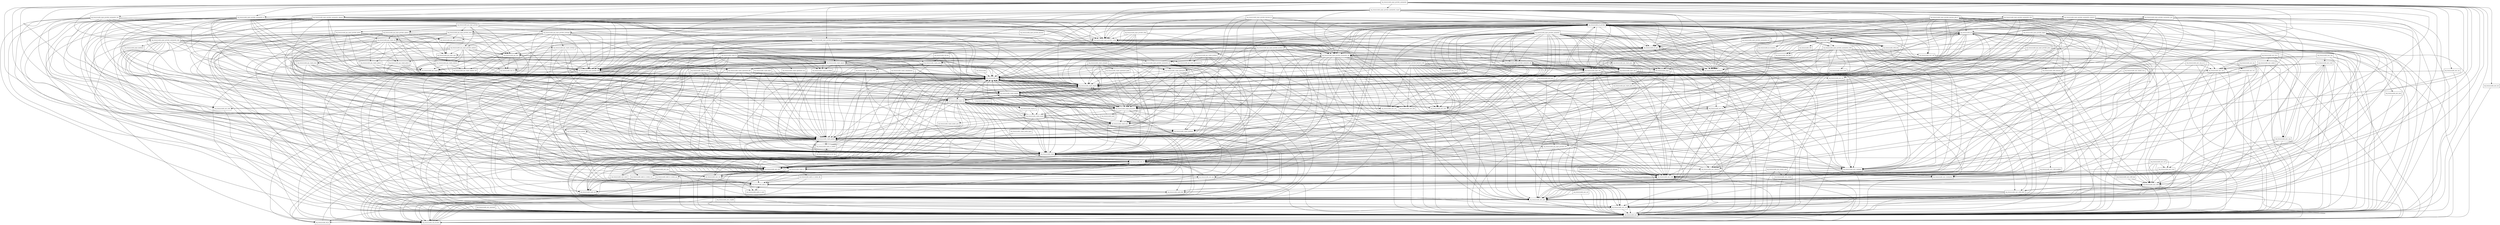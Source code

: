 digraph bcprov_jdk15on_1_61_package_dependencies {
  node [shape = box, fontsize=10.0];
  org_bouncycastle -> org_bouncycastle_util;
  org_bouncycastle_asn1 -> org_bouncycastle_util;
  org_bouncycastle_asn1 -> org_bouncycastle_util_encoders;
  org_bouncycastle_asn1 -> org_bouncycastle_util_io;
  org_bouncycastle_asn1_anssi -> org_bouncycastle_asn1;
  org_bouncycastle_asn1_anssi -> org_bouncycastle_asn1_x9;
  org_bouncycastle_asn1_anssi -> org_bouncycastle_math_ec;
  org_bouncycastle_asn1_anssi -> org_bouncycastle_util;
  org_bouncycastle_asn1_anssi -> org_bouncycastle_util_encoders;
  org_bouncycastle_asn1_bc -> org_bouncycastle_asn1;
  org_bouncycastle_asn1_bc -> org_bouncycastle_asn1_pkcs;
  org_bouncycastle_asn1_bc -> org_bouncycastle_asn1_x509;
  org_bouncycastle_asn1_bc -> org_bouncycastle_util;
  org_bouncycastle_asn1_bsi -> org_bouncycastle_asn1;
  org_bouncycastle_asn1_cmc -> org_bouncycastle_asn1;
  org_bouncycastle_asn1_cmc -> org_bouncycastle_asn1_cms;
  org_bouncycastle_asn1_cmc -> org_bouncycastle_asn1_crmf;
  org_bouncycastle_asn1_cmc -> org_bouncycastle_asn1_x500;
  org_bouncycastle_asn1_cmc -> org_bouncycastle_asn1_x509;
  org_bouncycastle_asn1_cmc -> org_bouncycastle_util;
  org_bouncycastle_asn1_cmp -> org_bouncycastle_asn1;
  org_bouncycastle_asn1_cmp -> org_bouncycastle_asn1_crmf;
  org_bouncycastle_asn1_cmp -> org_bouncycastle_asn1_pkcs;
  org_bouncycastle_asn1_cmp -> org_bouncycastle_asn1_x500;
  org_bouncycastle_asn1_cmp -> org_bouncycastle_asn1_x509;
  org_bouncycastle_asn1_cms -> org_bouncycastle_asn1;
  org_bouncycastle_asn1_cms -> org_bouncycastle_asn1_pkcs;
  org_bouncycastle_asn1_cms -> org_bouncycastle_asn1_x500;
  org_bouncycastle_asn1_cms -> org_bouncycastle_asn1_x509;
  org_bouncycastle_asn1_cms -> org_bouncycastle_util;
  org_bouncycastle_asn1_cms_ecc -> org_bouncycastle_asn1;
  org_bouncycastle_asn1_cms_ecc -> org_bouncycastle_asn1_cms;
  org_bouncycastle_asn1_cms_ecc -> org_bouncycastle_asn1_x509;
  org_bouncycastle_asn1_cms_ecc -> org_bouncycastle_util;
  org_bouncycastle_asn1_crmf -> org_bouncycastle_asn1;
  org_bouncycastle_asn1_crmf -> org_bouncycastle_asn1_cmp;
  org_bouncycastle_asn1_crmf -> org_bouncycastle_asn1_cms;
  org_bouncycastle_asn1_crmf -> org_bouncycastle_asn1_pkcs;
  org_bouncycastle_asn1_crmf -> org_bouncycastle_asn1_x500;
  org_bouncycastle_asn1_crmf -> org_bouncycastle_asn1_x509;
  org_bouncycastle_asn1_crmf -> org_bouncycastle_util;
  org_bouncycastle_asn1_cryptlib -> org_bouncycastle_asn1;
  org_bouncycastle_asn1_cryptopro -> org_bouncycastle_asn1;
  org_bouncycastle_asn1_cryptopro -> org_bouncycastle_asn1_rosstandart;
  org_bouncycastle_asn1_cryptopro -> org_bouncycastle_asn1_x509;
  org_bouncycastle_asn1_cryptopro -> org_bouncycastle_crypto_params;
  org_bouncycastle_asn1_cryptopro -> org_bouncycastle_math_ec;
  org_bouncycastle_asn1_cryptopro -> org_bouncycastle_util;
  org_bouncycastle_asn1_dvcs -> org_bouncycastle_asn1;
  org_bouncycastle_asn1_dvcs -> org_bouncycastle_asn1_cmp;
  org_bouncycastle_asn1_dvcs -> org_bouncycastle_asn1_cms;
  org_bouncycastle_asn1_dvcs -> org_bouncycastle_asn1_ess;
  org_bouncycastle_asn1_dvcs -> org_bouncycastle_asn1_ocsp;
  org_bouncycastle_asn1_dvcs -> org_bouncycastle_asn1_smime;
  org_bouncycastle_asn1_dvcs -> org_bouncycastle_asn1_x509;
  org_bouncycastle_asn1_dvcs -> org_bouncycastle_util;
  org_bouncycastle_asn1_eac -> org_bouncycastle_asn1;
  org_bouncycastle_asn1_eac -> org_bouncycastle_util;
  org_bouncycastle_asn1_edec -> org_bouncycastle_asn1;
  org_bouncycastle_asn1_esf -> org_bouncycastle_asn1;
  org_bouncycastle_asn1_esf -> org_bouncycastle_asn1_ocsp;
  org_bouncycastle_asn1_esf -> org_bouncycastle_asn1_oiw;
  org_bouncycastle_asn1_esf -> org_bouncycastle_asn1_pkcs;
  org_bouncycastle_asn1_esf -> org_bouncycastle_asn1_x500;
  org_bouncycastle_asn1_esf -> org_bouncycastle_asn1_x509;
  org_bouncycastle_asn1_ess -> org_bouncycastle_asn1;
  org_bouncycastle_asn1_ess -> org_bouncycastle_asn1_nist;
  org_bouncycastle_asn1_ess -> org_bouncycastle_asn1_oiw;
  org_bouncycastle_asn1_ess -> org_bouncycastle_asn1_x509;
  org_bouncycastle_asn1_ess -> org_bouncycastle_util;
  org_bouncycastle_asn1_est -> org_bouncycastle_asn1;
  org_bouncycastle_asn1_est -> org_bouncycastle_asn1_pkcs;
  org_bouncycastle_asn1_gm -> org_bouncycastle_asn1;
  org_bouncycastle_asn1_gm -> org_bouncycastle_asn1_x9;
  org_bouncycastle_asn1_gm -> org_bouncycastle_math_ec;
  org_bouncycastle_asn1_gm -> org_bouncycastle_util;
  org_bouncycastle_asn1_gm -> org_bouncycastle_util_encoders;
  org_bouncycastle_asn1_gnu -> org_bouncycastle_asn1;
  org_bouncycastle_asn1_iana -> org_bouncycastle_asn1;
  org_bouncycastle_asn1_icao -> org_bouncycastle_asn1;
  org_bouncycastle_asn1_icao -> org_bouncycastle_asn1_x509;
  org_bouncycastle_asn1_isismtt -> org_bouncycastle_asn1;
  org_bouncycastle_asn1_isismtt_ocsp -> org_bouncycastle_asn1;
  org_bouncycastle_asn1_isismtt_ocsp -> org_bouncycastle_asn1_x509;
  org_bouncycastle_asn1_isismtt_ocsp -> org_bouncycastle_util;
  org_bouncycastle_asn1_isismtt_x509 -> org_bouncycastle_asn1;
  org_bouncycastle_asn1_isismtt_x509 -> org_bouncycastle_asn1_isismtt;
  org_bouncycastle_asn1_isismtt_x509 -> org_bouncycastle_asn1_x500;
  org_bouncycastle_asn1_isismtt_x509 -> org_bouncycastle_asn1_x509;
  org_bouncycastle_asn1_iso -> org_bouncycastle_asn1;
  org_bouncycastle_asn1_kisa -> org_bouncycastle_asn1;
  org_bouncycastle_asn1_microsoft -> org_bouncycastle_asn1;
  org_bouncycastle_asn1_misc -> org_bouncycastle_asn1;
  org_bouncycastle_asn1_misc -> org_bouncycastle_util;
  org_bouncycastle_asn1_mozilla -> org_bouncycastle_asn1;
  org_bouncycastle_asn1_mozilla -> org_bouncycastle_asn1_x509;
  org_bouncycastle_asn1_nist -> org_bouncycastle_asn1;
  org_bouncycastle_asn1_nist -> org_bouncycastle_asn1_sec;
  org_bouncycastle_asn1_nist -> org_bouncycastle_asn1_x9;
  org_bouncycastle_asn1_nist -> org_bouncycastle_util;
  org_bouncycastle_asn1_nsri -> org_bouncycastle_asn1;
  org_bouncycastle_asn1_ntt -> org_bouncycastle_asn1;
  org_bouncycastle_asn1_ocsp -> org_bouncycastle_asn1;
  org_bouncycastle_asn1_ocsp -> org_bouncycastle_asn1_x500;
  org_bouncycastle_asn1_ocsp -> org_bouncycastle_asn1_x509;
  org_bouncycastle_asn1_oiw -> org_bouncycastle_asn1;
  org_bouncycastle_asn1_pkcs -> org_bouncycastle_asn1;
  org_bouncycastle_asn1_pkcs -> org_bouncycastle_asn1_oiw;
  org_bouncycastle_asn1_pkcs -> org_bouncycastle_asn1_x500;
  org_bouncycastle_asn1_pkcs -> org_bouncycastle_asn1_x509;
  org_bouncycastle_asn1_pkcs -> org_bouncycastle_util;
  org_bouncycastle_asn1_rosstandart -> org_bouncycastle_asn1;
  org_bouncycastle_asn1_sec -> org_bouncycastle_asn1;
  org_bouncycastle_asn1_sec -> org_bouncycastle_asn1_x9;
  org_bouncycastle_asn1_sec -> org_bouncycastle_math_ec;
  org_bouncycastle_asn1_sec -> org_bouncycastle_math_ec_endo;
  org_bouncycastle_asn1_sec -> org_bouncycastle_util;
  org_bouncycastle_asn1_sec -> org_bouncycastle_util_encoders;
  org_bouncycastle_asn1_smime -> org_bouncycastle_asn1;
  org_bouncycastle_asn1_smime -> org_bouncycastle_asn1_cms;
  org_bouncycastle_asn1_smime -> org_bouncycastle_asn1_nist;
  org_bouncycastle_asn1_smime -> org_bouncycastle_asn1_pkcs;
  org_bouncycastle_asn1_teletrust -> org_bouncycastle_asn1;
  org_bouncycastle_asn1_teletrust -> org_bouncycastle_asn1_x9;
  org_bouncycastle_asn1_teletrust -> org_bouncycastle_math_ec;
  org_bouncycastle_asn1_teletrust -> org_bouncycastle_util;
  org_bouncycastle_asn1_teletrust -> org_bouncycastle_util_encoders;
  org_bouncycastle_asn1_tsp -> org_bouncycastle_asn1;
  org_bouncycastle_asn1_tsp -> org_bouncycastle_asn1_cmp;
  org_bouncycastle_asn1_tsp -> org_bouncycastle_asn1_cms;
  org_bouncycastle_asn1_tsp -> org_bouncycastle_asn1_pkcs;
  org_bouncycastle_asn1_tsp -> org_bouncycastle_asn1_x509;
  org_bouncycastle_asn1_tsp -> org_bouncycastle_util;
  org_bouncycastle_asn1_ua -> org_bouncycastle_asn1;
  org_bouncycastle_asn1_ua -> org_bouncycastle_crypto_params;
  org_bouncycastle_asn1_ua -> org_bouncycastle_math_ec;
  org_bouncycastle_asn1_ua -> org_bouncycastle_math_field;
  org_bouncycastle_asn1_ua -> org_bouncycastle_util;
  org_bouncycastle_asn1_util -> org_bouncycastle_asn1;
  org_bouncycastle_asn1_util -> org_bouncycastle_util;
  org_bouncycastle_asn1_util -> org_bouncycastle_util_encoders;
  org_bouncycastle_asn1_x500 -> org_bouncycastle_asn1;
  org_bouncycastle_asn1_x500 -> org_bouncycastle_asn1_x500_style;
  org_bouncycastle_asn1_x500_style -> org_bouncycastle_asn1;
  org_bouncycastle_asn1_x500_style -> org_bouncycastle_asn1_pkcs;
  org_bouncycastle_asn1_x500_style -> org_bouncycastle_asn1_x500;
  org_bouncycastle_asn1_x500_style -> org_bouncycastle_asn1_x509;
  org_bouncycastle_asn1_x500_style -> org_bouncycastle_util;
  org_bouncycastle_asn1_x500_style -> org_bouncycastle_util_encoders;
  org_bouncycastle_asn1_x509 -> org_bouncycastle_asn1;
  org_bouncycastle_asn1_x509 -> org_bouncycastle_asn1_pkcs;
  org_bouncycastle_asn1_x509 -> org_bouncycastle_asn1_x500;
  org_bouncycastle_asn1_x509 -> org_bouncycastle_crypto;
  org_bouncycastle_asn1_x509 -> org_bouncycastle_crypto_digests;
  org_bouncycastle_asn1_x509 -> org_bouncycastle_util;
  org_bouncycastle_asn1_x509 -> org_bouncycastle_util_encoders;
  org_bouncycastle_asn1_x509_qualified -> org_bouncycastle_asn1;
  org_bouncycastle_asn1_x509_qualified -> org_bouncycastle_asn1_x509;
  org_bouncycastle_asn1_x509_sigi -> org_bouncycastle_asn1;
  org_bouncycastle_asn1_x509_sigi -> org_bouncycastle_asn1_x500;
  org_bouncycastle_asn1_x9 -> org_bouncycastle_asn1;
  org_bouncycastle_asn1_x9 -> org_bouncycastle_asn1_anssi;
  org_bouncycastle_asn1_x9 -> org_bouncycastle_asn1_cryptopro;
  org_bouncycastle_asn1_x9 -> org_bouncycastle_asn1_gm;
  org_bouncycastle_asn1_x9 -> org_bouncycastle_asn1_nist;
  org_bouncycastle_asn1_x9 -> org_bouncycastle_asn1_sec;
  org_bouncycastle_asn1_x9 -> org_bouncycastle_asn1_teletrust;
  org_bouncycastle_asn1_x9 -> org_bouncycastle_crypto_ec;
  org_bouncycastle_asn1_x9 -> org_bouncycastle_crypto_params;
  org_bouncycastle_asn1_x9 -> org_bouncycastle_math_ec;
  org_bouncycastle_asn1_x9 -> org_bouncycastle_math_field;
  org_bouncycastle_asn1_x9 -> org_bouncycastle_util;
  org_bouncycastle_asn1_x9 -> org_bouncycastle_util_encoders;
  org_bouncycastle_crypto -> org_bouncycastle_asn1_x9;
  org_bouncycastle_crypto -> org_bouncycastle_crypto_params;
  org_bouncycastle_crypto -> org_bouncycastle_util;
  org_bouncycastle_crypto -> org_bouncycastle_util_encoders;
  org_bouncycastle_crypto_agreement -> org_bouncycastle_crypto;
  org_bouncycastle_crypto_agreement -> org_bouncycastle_crypto_digests;
  org_bouncycastle_crypto_agreement -> org_bouncycastle_crypto_generators;
  org_bouncycastle_crypto_agreement -> org_bouncycastle_crypto_params;
  org_bouncycastle_crypto_agreement -> org_bouncycastle_math_ec;
  org_bouncycastle_crypto_agreement -> org_bouncycastle_util;
  org_bouncycastle_crypto_agreement -> org_bouncycastle_util_encoders;
  org_bouncycastle_crypto_agreement_jpake -> org_bouncycastle_crypto;
  org_bouncycastle_crypto_agreement_jpake -> org_bouncycastle_crypto_digests;
  org_bouncycastle_crypto_agreement_jpake -> org_bouncycastle_crypto_macs;
  org_bouncycastle_crypto_agreement_jpake -> org_bouncycastle_crypto_params;
  org_bouncycastle_crypto_agreement_jpake -> org_bouncycastle_util;
  org_bouncycastle_crypto_agreement_kdf -> org_bouncycastle_asn1;
  org_bouncycastle_crypto_agreement_kdf -> org_bouncycastle_asn1_x509;
  org_bouncycastle_crypto_agreement_kdf -> org_bouncycastle_crypto;
  org_bouncycastle_crypto_agreement_kdf -> org_bouncycastle_crypto_generators;
  org_bouncycastle_crypto_agreement_kdf -> org_bouncycastle_crypto_params;
  org_bouncycastle_crypto_agreement_kdf -> org_bouncycastle_util;
  org_bouncycastle_crypto_agreement_srp -> org_bouncycastle_crypto;
  org_bouncycastle_crypto_agreement_srp -> org_bouncycastle_crypto_params;
  org_bouncycastle_crypto_agreement_srp -> org_bouncycastle_util;
  org_bouncycastle_crypto_agreement_srp -> org_bouncycastle_util_encoders;
  org_bouncycastle_crypto_commitments -> org_bouncycastle_crypto;
  org_bouncycastle_crypto_commitments -> org_bouncycastle_util;
  org_bouncycastle_crypto_digests -> org_bouncycastle_crypto;
  org_bouncycastle_crypto_digests -> org_bouncycastle_crypto_engines;
  org_bouncycastle_crypto_digests -> org_bouncycastle_crypto_params;
  org_bouncycastle_crypto_digests -> org_bouncycastle_util;
  org_bouncycastle_crypto_ec -> org_bouncycastle_asn1;
  org_bouncycastle_crypto_ec -> org_bouncycastle_asn1_cryptlib;
  org_bouncycastle_crypto_ec -> org_bouncycastle_asn1_gm;
  org_bouncycastle_crypto_ec -> org_bouncycastle_asn1_sec;
  org_bouncycastle_crypto_ec -> org_bouncycastle_asn1_x9;
  org_bouncycastle_crypto_ec -> org_bouncycastle_crypto;
  org_bouncycastle_crypto_ec -> org_bouncycastle_crypto_params;
  org_bouncycastle_crypto_ec -> org_bouncycastle_math_ec;
  org_bouncycastle_crypto_ec -> org_bouncycastle_math_ec_custom_djb;
  org_bouncycastle_crypto_ec -> org_bouncycastle_math_ec_custom_gm;
  org_bouncycastle_crypto_ec -> org_bouncycastle_math_ec_custom_sec;
  org_bouncycastle_crypto_ec -> org_bouncycastle_math_ec_endo;
  org_bouncycastle_crypto_ec -> org_bouncycastle_util;
  org_bouncycastle_crypto_ec -> org_bouncycastle_util_encoders;
  org_bouncycastle_crypto_encodings -> org_bouncycastle_crypto;
  org_bouncycastle_crypto_encodings -> org_bouncycastle_crypto_params;
  org_bouncycastle_crypto_encodings -> org_bouncycastle_crypto_util;
  org_bouncycastle_crypto_encodings -> org_bouncycastle_util;
  org_bouncycastle_crypto_engines -> org_bouncycastle_crypto;
  org_bouncycastle_crypto_engines -> org_bouncycastle_crypto_digests;
  org_bouncycastle_crypto_engines -> org_bouncycastle_crypto_generators;
  org_bouncycastle_crypto_engines -> org_bouncycastle_crypto_macs;
  org_bouncycastle_crypto_engines -> org_bouncycastle_crypto_modes;
  org_bouncycastle_crypto_engines -> org_bouncycastle_crypto_params;
  org_bouncycastle_crypto_engines -> org_bouncycastle_crypto_util;
  org_bouncycastle_crypto_engines -> org_bouncycastle_math_ec;
  org_bouncycastle_crypto_engines -> org_bouncycastle_util;
  org_bouncycastle_crypto_engines -> org_bouncycastle_util_encoders;
  org_bouncycastle_crypto_examples -> org_bouncycastle_crypto;
  org_bouncycastle_crypto_examples -> org_bouncycastle_crypto_agreement_jpake;
  org_bouncycastle_crypto_examples -> org_bouncycastle_crypto_digests;
  org_bouncycastle_crypto_examples -> org_bouncycastle_crypto_engines;
  org_bouncycastle_crypto_examples -> org_bouncycastle_crypto_generators;
  org_bouncycastle_crypto_examples -> org_bouncycastle_crypto_modes;
  org_bouncycastle_crypto_examples -> org_bouncycastle_crypto_paddings;
  org_bouncycastle_crypto_examples -> org_bouncycastle_crypto_params;
  org_bouncycastle_crypto_examples -> org_bouncycastle_util_encoders;
  org_bouncycastle_crypto_generators -> org_bouncycastle_crypto;
  org_bouncycastle_crypto_generators -> org_bouncycastle_crypto_digests;
  org_bouncycastle_crypto_generators -> org_bouncycastle_crypto_engines;
  org_bouncycastle_crypto_generators -> org_bouncycastle_crypto_macs;
  org_bouncycastle_crypto_generators -> org_bouncycastle_crypto_params;
  org_bouncycastle_crypto_generators -> org_bouncycastle_crypto_util;
  org_bouncycastle_crypto_generators -> org_bouncycastle_math;
  org_bouncycastle_crypto_generators -> org_bouncycastle_math_ec;
  org_bouncycastle_crypto_generators -> org_bouncycastle_util;
  org_bouncycastle_crypto_generators -> org_bouncycastle_util_encoders;
  org_bouncycastle_crypto_io -> org_bouncycastle_crypto;
  org_bouncycastle_crypto_io -> org_bouncycastle_crypto_modes;
  org_bouncycastle_crypto_io -> org_bouncycastle_util;
  org_bouncycastle_crypto_kems -> org_bouncycastle_crypto;
  org_bouncycastle_crypto_kems -> org_bouncycastle_crypto_params;
  org_bouncycastle_crypto_kems -> org_bouncycastle_math_ec;
  org_bouncycastle_crypto_kems -> org_bouncycastle_util;
  org_bouncycastle_crypto_macs -> org_bouncycastle_crypto;
  org_bouncycastle_crypto_macs -> org_bouncycastle_crypto_digests;
  org_bouncycastle_crypto_macs -> org_bouncycastle_crypto_engines;
  org_bouncycastle_crypto_macs -> org_bouncycastle_crypto_modes;
  org_bouncycastle_crypto_macs -> org_bouncycastle_crypto_paddings;
  org_bouncycastle_crypto_macs -> org_bouncycastle_crypto_params;
  org_bouncycastle_crypto_macs -> org_bouncycastle_util;
  org_bouncycastle_crypto_modes -> org_bouncycastle_crypto;
  org_bouncycastle_crypto_modes -> org_bouncycastle_crypto_macs;
  org_bouncycastle_crypto_modes -> org_bouncycastle_crypto_modes_gcm;
  org_bouncycastle_crypto_modes -> org_bouncycastle_crypto_modes_kgcm;
  org_bouncycastle_crypto_modes -> org_bouncycastle_crypto_params;
  org_bouncycastle_crypto_modes -> org_bouncycastle_util;
  org_bouncycastle_crypto_modes_gcm -> org_bouncycastle_math_raw;
  org_bouncycastle_crypto_modes_gcm -> org_bouncycastle_util;
  org_bouncycastle_crypto_modes_kgcm -> org_bouncycastle_math_raw;
  org_bouncycastle_crypto_paddings -> org_bouncycastle_crypto;
  org_bouncycastle_crypto_paddings -> org_bouncycastle_crypto_params;
  org_bouncycastle_crypto_params -> org_bouncycastle_asn1;
  org_bouncycastle_crypto_params -> org_bouncycastle_crypto;
  org_bouncycastle_crypto_params -> org_bouncycastle_math_ec;
  org_bouncycastle_crypto_params -> org_bouncycastle_math_ec_rfc7748;
  org_bouncycastle_crypto_params -> org_bouncycastle_math_ec_rfc8032;
  org_bouncycastle_crypto_params -> org_bouncycastle_util;
  org_bouncycastle_crypto_params -> org_bouncycastle_util_io;
  org_bouncycastle_crypto_parsers -> org_bouncycastle_crypto;
  org_bouncycastle_crypto_parsers -> org_bouncycastle_crypto_params;
  org_bouncycastle_crypto_parsers -> org_bouncycastle_math_ec;
  org_bouncycastle_crypto_parsers -> org_bouncycastle_util_io;
  org_bouncycastle_crypto_prng -> org_bouncycastle_crypto;
  org_bouncycastle_crypto_prng -> org_bouncycastle_crypto_params;
  org_bouncycastle_crypto_prng -> org_bouncycastle_crypto_prng_drbg;
  org_bouncycastle_crypto_prng -> org_bouncycastle_util;
  org_bouncycastle_crypto_prng_drbg -> org_bouncycastle_asn1_nist;
  org_bouncycastle_crypto_prng_drbg -> org_bouncycastle_asn1_x9;
  org_bouncycastle_crypto_prng_drbg -> org_bouncycastle_crypto;
  org_bouncycastle_crypto_prng_drbg -> org_bouncycastle_crypto_params;
  org_bouncycastle_crypto_prng_drbg -> org_bouncycastle_crypto_prng;
  org_bouncycastle_crypto_prng_drbg -> org_bouncycastle_math_ec;
  org_bouncycastle_crypto_prng_drbg -> org_bouncycastle_util;
  org_bouncycastle_crypto_prng_drbg -> org_bouncycastle_util_encoders;
  org_bouncycastle_crypto_signers -> org_bouncycastle_asn1;
  org_bouncycastle_crypto_signers -> org_bouncycastle_asn1_nist;
  org_bouncycastle_crypto_signers -> org_bouncycastle_asn1_pkcs;
  org_bouncycastle_crypto_signers -> org_bouncycastle_asn1_teletrust;
  org_bouncycastle_crypto_signers -> org_bouncycastle_asn1_x509;
  org_bouncycastle_crypto_signers -> org_bouncycastle_crypto;
  org_bouncycastle_crypto_signers -> org_bouncycastle_crypto_digests;
  org_bouncycastle_crypto_signers -> org_bouncycastle_crypto_encodings;
  org_bouncycastle_crypto_signers -> org_bouncycastle_crypto_engines;
  org_bouncycastle_crypto_signers -> org_bouncycastle_crypto_generators;
  org_bouncycastle_crypto_signers -> org_bouncycastle_crypto_macs;
  org_bouncycastle_crypto_signers -> org_bouncycastle_crypto_params;
  org_bouncycastle_crypto_signers -> org_bouncycastle_math_ec;
  org_bouncycastle_crypto_signers -> org_bouncycastle_math_ec_rfc8032;
  org_bouncycastle_crypto_signers -> org_bouncycastle_util;
  org_bouncycastle_crypto_signers -> org_bouncycastle_util_encoders;
  org_bouncycastle_crypto_tls -> org_bouncycastle_asn1;
  org_bouncycastle_crypto_tls -> org_bouncycastle_asn1_nist;
  org_bouncycastle_crypto_tls -> org_bouncycastle_asn1_ocsp;
  org_bouncycastle_crypto_tls -> org_bouncycastle_asn1_pkcs;
  org_bouncycastle_crypto_tls -> org_bouncycastle_asn1_x500;
  org_bouncycastle_crypto_tls -> org_bouncycastle_asn1_x509;
  org_bouncycastle_crypto_tls -> org_bouncycastle_asn1_x9;
  org_bouncycastle_crypto_tls -> org_bouncycastle_crypto;
  org_bouncycastle_crypto_tls -> org_bouncycastle_crypto_agreement;
  org_bouncycastle_crypto_tls -> org_bouncycastle_crypto_agreement_srp;
  org_bouncycastle_crypto_tls -> org_bouncycastle_crypto_digests;
  org_bouncycastle_crypto_tls -> org_bouncycastle_crypto_ec;
  org_bouncycastle_crypto_tls -> org_bouncycastle_crypto_encodings;
  org_bouncycastle_crypto_tls -> org_bouncycastle_crypto_engines;
  org_bouncycastle_crypto_tls -> org_bouncycastle_crypto_generators;
  org_bouncycastle_crypto_tls -> org_bouncycastle_crypto_macs;
  org_bouncycastle_crypto_tls -> org_bouncycastle_crypto_modes;
  org_bouncycastle_crypto_tls -> org_bouncycastle_crypto_params;
  org_bouncycastle_crypto_tls -> org_bouncycastle_crypto_prng;
  org_bouncycastle_crypto_tls -> org_bouncycastle_crypto_signers;
  org_bouncycastle_crypto_tls -> org_bouncycastle_crypto_util;
  org_bouncycastle_crypto_tls -> org_bouncycastle_math_ec;
  org_bouncycastle_crypto_tls -> org_bouncycastle_math_field;
  org_bouncycastle_crypto_tls -> org_bouncycastle_util;
  org_bouncycastle_crypto_tls -> org_bouncycastle_util_encoders;
  org_bouncycastle_crypto_tls -> org_bouncycastle_util_io;
  org_bouncycastle_crypto_util -> org_bouncycastle_asn1;
  org_bouncycastle_crypto_util -> org_bouncycastle_asn1_cryptopro;
  org_bouncycastle_crypto_util -> org_bouncycastle_asn1_edec;
  org_bouncycastle_crypto_util -> org_bouncycastle_asn1_gm;
  org_bouncycastle_crypto_util -> org_bouncycastle_asn1_kisa;
  org_bouncycastle_crypto_util -> org_bouncycastle_asn1_misc;
  org_bouncycastle_crypto_util -> org_bouncycastle_asn1_nist;
  org_bouncycastle_crypto_util -> org_bouncycastle_asn1_ntt;
  org_bouncycastle_crypto_util -> org_bouncycastle_asn1_oiw;
  org_bouncycastle_crypto_util -> org_bouncycastle_asn1_pkcs;
  org_bouncycastle_crypto_util -> org_bouncycastle_asn1_rosstandart;
  org_bouncycastle_crypto_util -> org_bouncycastle_asn1_sec;
  org_bouncycastle_crypto_util -> org_bouncycastle_asn1_ua;
  org_bouncycastle_crypto_util -> org_bouncycastle_asn1_x509;
  org_bouncycastle_crypto_util -> org_bouncycastle_asn1_x9;
  org_bouncycastle_crypto_util -> org_bouncycastle_crypto;
  org_bouncycastle_crypto_util -> org_bouncycastle_crypto_digests;
  org_bouncycastle_crypto_util -> org_bouncycastle_crypto_ec;
  org_bouncycastle_crypto_util -> org_bouncycastle_crypto_engines;
  org_bouncycastle_crypto_util -> org_bouncycastle_crypto_generators;
  org_bouncycastle_crypto_util -> org_bouncycastle_crypto_io;
  org_bouncycastle_crypto_util -> org_bouncycastle_crypto_modes;
  org_bouncycastle_crypto_util -> org_bouncycastle_crypto_paddings;
  org_bouncycastle_crypto_util -> org_bouncycastle_crypto_params;
  org_bouncycastle_crypto_util -> org_bouncycastle_math_ec;
  org_bouncycastle_crypto_util -> org_bouncycastle_math_ec_custom_sec;
  org_bouncycastle_crypto_util -> org_bouncycastle_util;
  org_bouncycastle_i18n -> org_bouncycastle_i18n_filter;
  org_bouncycastle_jcajce -> org_bouncycastle_asn1;
  org_bouncycastle_jcajce -> org_bouncycastle_asn1_x509;
  org_bouncycastle_jcajce -> org_bouncycastle_crypto;
  org_bouncycastle_jcajce -> org_bouncycastle_crypto_util;
  org_bouncycastle_jcajce -> org_bouncycastle_util;
  org_bouncycastle_jcajce_io -> org_bouncycastle_crypto_io;
  org_bouncycastle_jcajce_provider_asymmetric -> org_bouncycastle_asn1;
  org_bouncycastle_jcajce_provider_asymmetric -> org_bouncycastle_asn1_bsi;
  org_bouncycastle_jcajce_provider_asymmetric -> org_bouncycastle_asn1_cryptopro;
  org_bouncycastle_jcajce_provider_asymmetric -> org_bouncycastle_asn1_eac;
  org_bouncycastle_jcajce_provider_asymmetric -> org_bouncycastle_asn1_edec;
  org_bouncycastle_jcajce_provider_asymmetric -> org_bouncycastle_asn1_gm;
  org_bouncycastle_jcajce_provider_asymmetric -> org_bouncycastle_asn1_nist;
  org_bouncycastle_jcajce_provider_asymmetric -> org_bouncycastle_asn1_oiw;
  org_bouncycastle_jcajce_provider_asymmetric -> org_bouncycastle_asn1_pkcs;
  org_bouncycastle_jcajce_provider_asymmetric -> org_bouncycastle_asn1_rosstandart;
  org_bouncycastle_jcajce_provider_asymmetric -> org_bouncycastle_asn1_sec;
  org_bouncycastle_jcajce_provider_asymmetric -> org_bouncycastle_asn1_teletrust;
  org_bouncycastle_jcajce_provider_asymmetric -> org_bouncycastle_asn1_ua;
  org_bouncycastle_jcajce_provider_asymmetric -> org_bouncycastle_asn1_x509;
  org_bouncycastle_jcajce_provider_asymmetric -> org_bouncycastle_asn1_x9;
  org_bouncycastle_jcajce_provider_asymmetric -> org_bouncycastle_jcajce_provider_asymmetric_dh;
  org_bouncycastle_jcajce_provider_asymmetric -> org_bouncycastle_jcajce_provider_asymmetric_dsa;
  org_bouncycastle_jcajce_provider_asymmetric -> org_bouncycastle_jcajce_provider_asymmetric_dstu;
  org_bouncycastle_jcajce_provider_asymmetric -> org_bouncycastle_jcajce_provider_asymmetric_ec;
  org_bouncycastle_jcajce_provider_asymmetric -> org_bouncycastle_jcajce_provider_asymmetric_ecgost;
  org_bouncycastle_jcajce_provider_asymmetric -> org_bouncycastle_jcajce_provider_asymmetric_ecgost12;
  org_bouncycastle_jcajce_provider_asymmetric -> org_bouncycastle_jcajce_provider_asymmetric_edec;
  org_bouncycastle_jcajce_provider_asymmetric -> org_bouncycastle_jcajce_provider_asymmetric_elgamal;
  org_bouncycastle_jcajce_provider_asymmetric -> org_bouncycastle_jcajce_provider_asymmetric_gost;
  org_bouncycastle_jcajce_provider_asymmetric -> org_bouncycastle_jcajce_provider_asymmetric_rsa;
  org_bouncycastle_jcajce_provider_asymmetric -> org_bouncycastle_jcajce_provider_config;
  org_bouncycastle_jcajce_provider_asymmetric -> org_bouncycastle_jcajce_provider_util;
  org_bouncycastle_jcajce_provider_asymmetric -> org_bouncycastle_util;
  org_bouncycastle_jcajce_provider_asymmetric_dh -> org_bouncycastle_asn1;
  org_bouncycastle_jcajce_provider_asymmetric_dh -> org_bouncycastle_asn1_pkcs;
  org_bouncycastle_jcajce_provider_asymmetric_dh -> org_bouncycastle_asn1_x509;
  org_bouncycastle_jcajce_provider_asymmetric_dh -> org_bouncycastle_asn1_x9;
  org_bouncycastle_jcajce_provider_asymmetric_dh -> org_bouncycastle_crypto;
  org_bouncycastle_jcajce_provider_asymmetric_dh -> org_bouncycastle_crypto_agreement;
  org_bouncycastle_jcajce_provider_asymmetric_dh -> org_bouncycastle_crypto_agreement_kdf;
  org_bouncycastle_jcajce_provider_asymmetric_dh -> org_bouncycastle_crypto_engines;
  org_bouncycastle_jcajce_provider_asymmetric_dh -> org_bouncycastle_crypto_generators;
  org_bouncycastle_jcajce_provider_asymmetric_dh -> org_bouncycastle_crypto_macs;
  org_bouncycastle_jcajce_provider_asymmetric_dh -> org_bouncycastle_crypto_modes;
  org_bouncycastle_jcajce_provider_asymmetric_dh -> org_bouncycastle_crypto_paddings;
  org_bouncycastle_jcajce_provider_asymmetric_dh -> org_bouncycastle_crypto_params;
  org_bouncycastle_jcajce_provider_asymmetric_dh -> org_bouncycastle_crypto_parsers;
  org_bouncycastle_jcajce_provider_asymmetric_dh -> org_bouncycastle_crypto_util;
  org_bouncycastle_jcajce_provider_asymmetric_dh -> org_bouncycastle_jcajce_provider_asymmetric_util;
  org_bouncycastle_jcajce_provider_asymmetric_dh -> org_bouncycastle_jcajce_provider_config;
  org_bouncycastle_jcajce_provider_asymmetric_dh -> org_bouncycastle_jcajce_provider_util;
  org_bouncycastle_jcajce_provider_asymmetric_dh -> org_bouncycastle_jcajce_spec;
  org_bouncycastle_jcajce_provider_asymmetric_dh -> org_bouncycastle_jcajce_util;
  org_bouncycastle_jcajce_provider_asymmetric_dh -> org_bouncycastle_jce_interfaces;
  org_bouncycastle_jcajce_provider_asymmetric_dh -> org_bouncycastle_jce_provider;
  org_bouncycastle_jcajce_provider_asymmetric_dh -> org_bouncycastle_jce_spec;
  org_bouncycastle_jcajce_provider_asymmetric_dh -> org_bouncycastle_util;
  org_bouncycastle_jcajce_provider_asymmetric_dsa -> org_bouncycastle_asn1;
  org_bouncycastle_jcajce_provider_asymmetric_dsa -> org_bouncycastle_asn1_oiw;
  org_bouncycastle_jcajce_provider_asymmetric_dsa -> org_bouncycastle_asn1_pkcs;
  org_bouncycastle_jcajce_provider_asymmetric_dsa -> org_bouncycastle_asn1_x509;
  org_bouncycastle_jcajce_provider_asymmetric_dsa -> org_bouncycastle_asn1_x9;
  org_bouncycastle_jcajce_provider_asymmetric_dsa -> org_bouncycastle_crypto;
  org_bouncycastle_jcajce_provider_asymmetric_dsa -> org_bouncycastle_crypto_digests;
  org_bouncycastle_jcajce_provider_asymmetric_dsa -> org_bouncycastle_crypto_generators;
  org_bouncycastle_jcajce_provider_asymmetric_dsa -> org_bouncycastle_crypto_params;
  org_bouncycastle_jcajce_provider_asymmetric_dsa -> org_bouncycastle_crypto_signers;
  org_bouncycastle_jcajce_provider_asymmetric_dsa -> org_bouncycastle_crypto_util;
  org_bouncycastle_jcajce_provider_asymmetric_dsa -> org_bouncycastle_jcajce_provider_asymmetric_util;
  org_bouncycastle_jcajce_provider_asymmetric_dsa -> org_bouncycastle_jcajce_provider_config;
  org_bouncycastle_jcajce_provider_asymmetric_dsa -> org_bouncycastle_jce_interfaces;
  org_bouncycastle_jcajce_provider_asymmetric_dsa -> org_bouncycastle_jce_provider;
  org_bouncycastle_jcajce_provider_asymmetric_dsa -> org_bouncycastle_jce_spec;
  org_bouncycastle_jcajce_provider_asymmetric_dsa -> org_bouncycastle_util;
  org_bouncycastle_jcajce_provider_asymmetric_dstu -> org_bouncycastle_asn1;
  org_bouncycastle_jcajce_provider_asymmetric_dstu -> org_bouncycastle_asn1_pkcs;
  org_bouncycastle_jcajce_provider_asymmetric_dstu -> org_bouncycastle_asn1_sec;
  org_bouncycastle_jcajce_provider_asymmetric_dstu -> org_bouncycastle_asn1_ua;
  org_bouncycastle_jcajce_provider_asymmetric_dstu -> org_bouncycastle_asn1_x509;
  org_bouncycastle_jcajce_provider_asymmetric_dstu -> org_bouncycastle_asn1_x9;
  org_bouncycastle_jcajce_provider_asymmetric_dstu -> org_bouncycastle_crypto;
  org_bouncycastle_jcajce_provider_asymmetric_dstu -> org_bouncycastle_crypto_digests;
  org_bouncycastle_jcajce_provider_asymmetric_dstu -> org_bouncycastle_crypto_generators;
  org_bouncycastle_jcajce_provider_asymmetric_dstu -> org_bouncycastle_crypto_params;
  org_bouncycastle_jcajce_provider_asymmetric_dstu -> org_bouncycastle_crypto_signers;
  org_bouncycastle_jcajce_provider_asymmetric_dstu -> org_bouncycastle_jcajce_provider_asymmetric_util;
  org_bouncycastle_jcajce_provider_asymmetric_dstu -> org_bouncycastle_jcajce_provider_config;
  org_bouncycastle_jcajce_provider_asymmetric_dstu -> org_bouncycastle_jcajce_spec;
  org_bouncycastle_jcajce_provider_asymmetric_dstu -> org_bouncycastle_jce_interfaces;
  org_bouncycastle_jcajce_provider_asymmetric_dstu -> org_bouncycastle_jce_provider;
  org_bouncycastle_jcajce_provider_asymmetric_dstu -> org_bouncycastle_jce_spec;
  org_bouncycastle_jcajce_provider_asymmetric_dstu -> org_bouncycastle_math_ec;
  org_bouncycastle_jcajce_provider_asymmetric_ec -> org_bouncycastle_asn1;
  org_bouncycastle_jcajce_provider_asymmetric_ec -> org_bouncycastle_asn1_pkcs;
  org_bouncycastle_jcajce_provider_asymmetric_ec -> org_bouncycastle_asn1_sec;
  org_bouncycastle_jcajce_provider_asymmetric_ec -> org_bouncycastle_asn1_x509;
  org_bouncycastle_jcajce_provider_asymmetric_ec -> org_bouncycastle_asn1_x9;
  org_bouncycastle_jcajce_provider_asymmetric_ec -> org_bouncycastle_crypto;
  org_bouncycastle_jcajce_provider_asymmetric_ec -> org_bouncycastle_crypto_agreement;
  org_bouncycastle_jcajce_provider_asymmetric_ec -> org_bouncycastle_crypto_agreement_kdf;
  org_bouncycastle_jcajce_provider_asymmetric_ec -> org_bouncycastle_crypto_digests;
  org_bouncycastle_jcajce_provider_asymmetric_ec -> org_bouncycastle_crypto_engines;
  org_bouncycastle_jcajce_provider_asymmetric_ec -> org_bouncycastle_crypto_generators;
  org_bouncycastle_jcajce_provider_asymmetric_ec -> org_bouncycastle_crypto_macs;
  org_bouncycastle_jcajce_provider_asymmetric_ec -> org_bouncycastle_crypto_modes;
  org_bouncycastle_jcajce_provider_asymmetric_ec -> org_bouncycastle_crypto_paddings;
  org_bouncycastle_jcajce_provider_asymmetric_ec -> org_bouncycastle_crypto_params;
  org_bouncycastle_jcajce_provider_asymmetric_ec -> org_bouncycastle_crypto_parsers;
  org_bouncycastle_jcajce_provider_asymmetric_ec -> org_bouncycastle_crypto_signers;
  org_bouncycastle_jcajce_provider_asymmetric_ec -> org_bouncycastle_crypto_util;
  org_bouncycastle_jcajce_provider_asymmetric_ec -> org_bouncycastle_jcajce_provider_asymmetric_util;
  org_bouncycastle_jcajce_provider_asymmetric_ec -> org_bouncycastle_jcajce_provider_config;
  org_bouncycastle_jcajce_provider_asymmetric_ec -> org_bouncycastle_jcajce_provider_util;
  org_bouncycastle_jcajce_provider_asymmetric_ec -> org_bouncycastle_jcajce_spec;
  org_bouncycastle_jcajce_provider_asymmetric_ec -> org_bouncycastle_jcajce_util;
  org_bouncycastle_jcajce_provider_asymmetric_ec -> org_bouncycastle_jce_interfaces;
  org_bouncycastle_jcajce_provider_asymmetric_ec -> org_bouncycastle_jce_provider;
  org_bouncycastle_jcajce_provider_asymmetric_ec -> org_bouncycastle_jce_spec;
  org_bouncycastle_jcajce_provider_asymmetric_ec -> org_bouncycastle_math_ec;
  org_bouncycastle_jcajce_provider_asymmetric_ec -> org_bouncycastle_util;
  org_bouncycastle_jcajce_provider_asymmetric_ecgost -> org_bouncycastle_asn1;
  org_bouncycastle_jcajce_provider_asymmetric_ecgost -> org_bouncycastle_asn1_cryptopro;
  org_bouncycastle_jcajce_provider_asymmetric_ecgost -> org_bouncycastle_asn1_pkcs;
  org_bouncycastle_jcajce_provider_asymmetric_ecgost -> org_bouncycastle_asn1_sec;
  org_bouncycastle_jcajce_provider_asymmetric_ecgost -> org_bouncycastle_asn1_x509;
  org_bouncycastle_jcajce_provider_asymmetric_ecgost -> org_bouncycastle_asn1_x9;
  org_bouncycastle_jcajce_provider_asymmetric_ecgost -> org_bouncycastle_crypto;
  org_bouncycastle_jcajce_provider_asymmetric_ecgost -> org_bouncycastle_crypto_agreement;
  org_bouncycastle_jcajce_provider_asymmetric_ecgost -> org_bouncycastle_crypto_digests;
  org_bouncycastle_jcajce_provider_asymmetric_ecgost -> org_bouncycastle_crypto_generators;
  org_bouncycastle_jcajce_provider_asymmetric_ecgost -> org_bouncycastle_crypto_params;
  org_bouncycastle_jcajce_provider_asymmetric_ecgost -> org_bouncycastle_crypto_signers;
  org_bouncycastle_jcajce_provider_asymmetric_ecgost -> org_bouncycastle_jcajce_provider_asymmetric_ec;
  org_bouncycastle_jcajce_provider_asymmetric_ecgost -> org_bouncycastle_jcajce_provider_asymmetric_util;
  org_bouncycastle_jcajce_provider_asymmetric_ecgost -> org_bouncycastle_jcajce_provider_config;
  org_bouncycastle_jcajce_provider_asymmetric_ecgost -> org_bouncycastle_jcajce_spec;
  org_bouncycastle_jcajce_provider_asymmetric_ecgost -> org_bouncycastle_jce;
  org_bouncycastle_jcajce_provider_asymmetric_ecgost -> org_bouncycastle_jce_interfaces;
  org_bouncycastle_jcajce_provider_asymmetric_ecgost -> org_bouncycastle_jce_provider;
  org_bouncycastle_jcajce_provider_asymmetric_ecgost -> org_bouncycastle_jce_spec;
  org_bouncycastle_jcajce_provider_asymmetric_ecgost -> org_bouncycastle_math_ec;
  org_bouncycastle_jcajce_provider_asymmetric_ecgost12 -> org_bouncycastle_asn1;
  org_bouncycastle_jcajce_provider_asymmetric_ecgost12 -> org_bouncycastle_asn1_cryptopro;
  org_bouncycastle_jcajce_provider_asymmetric_ecgost12 -> org_bouncycastle_asn1_pkcs;
  org_bouncycastle_jcajce_provider_asymmetric_ecgost12 -> org_bouncycastle_asn1_rosstandart;
  org_bouncycastle_jcajce_provider_asymmetric_ecgost12 -> org_bouncycastle_asn1_sec;
  org_bouncycastle_jcajce_provider_asymmetric_ecgost12 -> org_bouncycastle_asn1_x509;
  org_bouncycastle_jcajce_provider_asymmetric_ecgost12 -> org_bouncycastle_asn1_x9;
  org_bouncycastle_jcajce_provider_asymmetric_ecgost12 -> org_bouncycastle_crypto;
  org_bouncycastle_jcajce_provider_asymmetric_ecgost12 -> org_bouncycastle_crypto_agreement;
  org_bouncycastle_jcajce_provider_asymmetric_ecgost12 -> org_bouncycastle_crypto_digests;
  org_bouncycastle_jcajce_provider_asymmetric_ecgost12 -> org_bouncycastle_crypto_generators;
  org_bouncycastle_jcajce_provider_asymmetric_ecgost12 -> org_bouncycastle_crypto_params;
  org_bouncycastle_jcajce_provider_asymmetric_ecgost12 -> org_bouncycastle_crypto_signers;
  org_bouncycastle_jcajce_provider_asymmetric_ecgost12 -> org_bouncycastle_jcajce_provider_asymmetric_util;
  org_bouncycastle_jcajce_provider_asymmetric_ecgost12 -> org_bouncycastle_jcajce_provider_config;
  org_bouncycastle_jcajce_provider_asymmetric_ecgost12 -> org_bouncycastle_jcajce_spec;
  org_bouncycastle_jcajce_provider_asymmetric_ecgost12 -> org_bouncycastle_jce;
  org_bouncycastle_jcajce_provider_asymmetric_ecgost12 -> org_bouncycastle_jce_interfaces;
  org_bouncycastle_jcajce_provider_asymmetric_ecgost12 -> org_bouncycastle_jce_provider;
  org_bouncycastle_jcajce_provider_asymmetric_ecgost12 -> org_bouncycastle_jce_spec;
  org_bouncycastle_jcajce_provider_asymmetric_ecgost12 -> org_bouncycastle_math_ec;
  org_bouncycastle_jcajce_provider_asymmetric_edec -> org_bouncycastle_asn1;
  org_bouncycastle_jcajce_provider_asymmetric_edec -> org_bouncycastle_asn1_edec;
  org_bouncycastle_jcajce_provider_asymmetric_edec -> org_bouncycastle_asn1_pkcs;
  org_bouncycastle_jcajce_provider_asymmetric_edec -> org_bouncycastle_asn1_x509;
  org_bouncycastle_jcajce_provider_asymmetric_edec -> org_bouncycastle_crypto;
  org_bouncycastle_jcajce_provider_asymmetric_edec -> org_bouncycastle_crypto_agreement;
  org_bouncycastle_jcajce_provider_asymmetric_edec -> org_bouncycastle_crypto_agreement_kdf;
  org_bouncycastle_jcajce_provider_asymmetric_edec -> org_bouncycastle_crypto_generators;
  org_bouncycastle_jcajce_provider_asymmetric_edec -> org_bouncycastle_crypto_params;
  org_bouncycastle_jcajce_provider_asymmetric_edec -> org_bouncycastle_crypto_signers;
  org_bouncycastle_jcajce_provider_asymmetric_edec -> org_bouncycastle_crypto_util;
  org_bouncycastle_jcajce_provider_asymmetric_edec -> org_bouncycastle_jcajce_interfaces;
  org_bouncycastle_jcajce_provider_asymmetric_edec -> org_bouncycastle_jcajce_provider_asymmetric_util;
  org_bouncycastle_jcajce_provider_asymmetric_edec -> org_bouncycastle_jcajce_provider_util;
  org_bouncycastle_jcajce_provider_asymmetric_edec -> org_bouncycastle_jcajce_spec;
  org_bouncycastle_jcajce_provider_asymmetric_edec -> org_bouncycastle_jce_spec;
  org_bouncycastle_jcajce_provider_asymmetric_edec -> org_bouncycastle_util;
  org_bouncycastle_jcajce_provider_asymmetric_edec -> org_bouncycastle_util_encoders;
  org_bouncycastle_jcajce_provider_asymmetric_elgamal -> org_bouncycastle_asn1;
  org_bouncycastle_jcajce_provider_asymmetric_elgamal -> org_bouncycastle_asn1_oiw;
  org_bouncycastle_jcajce_provider_asymmetric_elgamal -> org_bouncycastle_asn1_pkcs;
  org_bouncycastle_jcajce_provider_asymmetric_elgamal -> org_bouncycastle_asn1_x509;
  org_bouncycastle_jcajce_provider_asymmetric_elgamal -> org_bouncycastle_asn1_x9;
  org_bouncycastle_jcajce_provider_asymmetric_elgamal -> org_bouncycastle_crypto;
  org_bouncycastle_jcajce_provider_asymmetric_elgamal -> org_bouncycastle_crypto_encodings;
  org_bouncycastle_jcajce_provider_asymmetric_elgamal -> org_bouncycastle_crypto_engines;
  org_bouncycastle_jcajce_provider_asymmetric_elgamal -> org_bouncycastle_crypto_generators;
  org_bouncycastle_jcajce_provider_asymmetric_elgamal -> org_bouncycastle_crypto_params;
  org_bouncycastle_jcajce_provider_asymmetric_elgamal -> org_bouncycastle_jcajce_provider_asymmetric_util;
  org_bouncycastle_jcajce_provider_asymmetric_elgamal -> org_bouncycastle_jcajce_provider_config;
  org_bouncycastle_jcajce_provider_asymmetric_elgamal -> org_bouncycastle_jcajce_provider_symmetric_util;
  org_bouncycastle_jcajce_provider_asymmetric_elgamal -> org_bouncycastle_jcajce_provider_util;
  org_bouncycastle_jcajce_provider_asymmetric_elgamal -> org_bouncycastle_jce_interfaces;
  org_bouncycastle_jcajce_provider_asymmetric_elgamal -> org_bouncycastle_jce_provider;
  org_bouncycastle_jcajce_provider_asymmetric_elgamal -> org_bouncycastle_jce_spec;
  org_bouncycastle_jcajce_provider_asymmetric_elgamal -> org_bouncycastle_util;
  org_bouncycastle_jcajce_provider_asymmetric_gost -> org_bouncycastle_asn1;
  org_bouncycastle_jcajce_provider_asymmetric_gost -> org_bouncycastle_asn1_cryptopro;
  org_bouncycastle_jcajce_provider_asymmetric_gost -> org_bouncycastle_asn1_pkcs;
  org_bouncycastle_jcajce_provider_asymmetric_gost -> org_bouncycastle_asn1_x509;
  org_bouncycastle_jcajce_provider_asymmetric_gost -> org_bouncycastle_crypto;
  org_bouncycastle_jcajce_provider_asymmetric_gost -> org_bouncycastle_crypto_digests;
  org_bouncycastle_jcajce_provider_asymmetric_gost -> org_bouncycastle_crypto_generators;
  org_bouncycastle_jcajce_provider_asymmetric_gost -> org_bouncycastle_crypto_params;
  org_bouncycastle_jcajce_provider_asymmetric_gost -> org_bouncycastle_crypto_signers;
  org_bouncycastle_jcajce_provider_asymmetric_gost -> org_bouncycastle_jcajce_provider_asymmetric_util;
  org_bouncycastle_jcajce_provider_asymmetric_gost -> org_bouncycastle_jce_interfaces;
  org_bouncycastle_jcajce_provider_asymmetric_gost -> org_bouncycastle_jce_provider;
  org_bouncycastle_jcajce_provider_asymmetric_gost -> org_bouncycastle_jce_spec;
  org_bouncycastle_jcajce_provider_asymmetric_gost -> org_bouncycastle_util;
  org_bouncycastle_jcajce_provider_asymmetric_ies -> org_bouncycastle_asn1;
  org_bouncycastle_jcajce_provider_asymmetric_ies -> org_bouncycastle_jce_spec;
  org_bouncycastle_jcajce_provider_asymmetric_rsa -> org_bouncycastle_asn1;
  org_bouncycastle_jcajce_provider_asymmetric_rsa -> org_bouncycastle_asn1_nist;
  org_bouncycastle_jcajce_provider_asymmetric_rsa -> org_bouncycastle_asn1_oiw;
  org_bouncycastle_jcajce_provider_asymmetric_rsa -> org_bouncycastle_asn1_pkcs;
  org_bouncycastle_jcajce_provider_asymmetric_rsa -> org_bouncycastle_asn1_teletrust;
  org_bouncycastle_jcajce_provider_asymmetric_rsa -> org_bouncycastle_asn1_x509;
  org_bouncycastle_jcajce_provider_asymmetric_rsa -> org_bouncycastle_crypto;
  org_bouncycastle_jcajce_provider_asymmetric_rsa -> org_bouncycastle_crypto_digests;
  org_bouncycastle_jcajce_provider_asymmetric_rsa -> org_bouncycastle_crypto_encodings;
  org_bouncycastle_jcajce_provider_asymmetric_rsa -> org_bouncycastle_crypto_engines;
  org_bouncycastle_jcajce_provider_asymmetric_rsa -> org_bouncycastle_crypto_generators;
  org_bouncycastle_jcajce_provider_asymmetric_rsa -> org_bouncycastle_crypto_params;
  org_bouncycastle_jcajce_provider_asymmetric_rsa -> org_bouncycastle_crypto_signers;
  org_bouncycastle_jcajce_provider_asymmetric_rsa -> org_bouncycastle_crypto_util;
  org_bouncycastle_jcajce_provider_asymmetric_rsa -> org_bouncycastle_jcajce_provider_asymmetric_util;
  org_bouncycastle_jcajce_provider_asymmetric_rsa -> org_bouncycastle_jcajce_provider_util;
  org_bouncycastle_jcajce_provider_asymmetric_rsa -> org_bouncycastle_jcajce_util;
  org_bouncycastle_jcajce_provider_asymmetric_rsa -> org_bouncycastle_jce_interfaces;
  org_bouncycastle_jcajce_provider_asymmetric_rsa -> org_bouncycastle_jce_spec;
  org_bouncycastle_jcajce_provider_asymmetric_rsa -> org_bouncycastle_util;
  org_bouncycastle_jcajce_provider_asymmetric_util -> org_bouncycastle_asn1;
  org_bouncycastle_jcajce_provider_asymmetric_util -> org_bouncycastle_asn1_cryptopro;
  org_bouncycastle_jcajce_provider_asymmetric_util -> org_bouncycastle_asn1_gnu;
  org_bouncycastle_jcajce_provider_asymmetric_util -> org_bouncycastle_asn1_kisa;
  org_bouncycastle_jcajce_provider_asymmetric_util -> org_bouncycastle_asn1_misc;
  org_bouncycastle_jcajce_provider_asymmetric_util -> org_bouncycastle_asn1_nist;
  org_bouncycastle_jcajce_provider_asymmetric_util -> org_bouncycastle_asn1_ntt;
  org_bouncycastle_jcajce_provider_asymmetric_util -> org_bouncycastle_asn1_oiw;
  org_bouncycastle_jcajce_provider_asymmetric_util -> org_bouncycastle_asn1_pkcs;
  org_bouncycastle_jcajce_provider_asymmetric_util -> org_bouncycastle_asn1_x509;
  org_bouncycastle_jcajce_provider_asymmetric_util -> org_bouncycastle_asn1_x9;
  org_bouncycastle_jcajce_provider_asymmetric_util -> org_bouncycastle_crypto;
  org_bouncycastle_jcajce_provider_asymmetric_util -> org_bouncycastle_crypto_agreement_kdf;
  org_bouncycastle_jcajce_provider_asymmetric_util -> org_bouncycastle_crypto_ec;
  org_bouncycastle_jcajce_provider_asymmetric_util -> org_bouncycastle_crypto_params;
  org_bouncycastle_jcajce_provider_asymmetric_util -> org_bouncycastle_crypto_signers;
  org_bouncycastle_jcajce_provider_asymmetric_util -> org_bouncycastle_jcajce_provider_asymmetric_dh;
  org_bouncycastle_jcajce_provider_asymmetric_util -> org_bouncycastle_jcajce_provider_config;
  org_bouncycastle_jcajce_provider_asymmetric_util -> org_bouncycastle_jcajce_provider_util;
  org_bouncycastle_jcajce_provider_asymmetric_util -> org_bouncycastle_jcajce_util;
  org_bouncycastle_jcajce_provider_asymmetric_util -> org_bouncycastle_jce_interfaces;
  org_bouncycastle_jcajce_provider_asymmetric_util -> org_bouncycastle_jce_provider;
  org_bouncycastle_jcajce_provider_asymmetric_util -> org_bouncycastle_jce_spec;
  org_bouncycastle_jcajce_provider_asymmetric_util -> org_bouncycastle_math_ec;
  org_bouncycastle_jcajce_provider_asymmetric_util -> org_bouncycastle_math_field;
  org_bouncycastle_jcajce_provider_asymmetric_util -> org_bouncycastle_util;
  org_bouncycastle_jcajce_provider_asymmetric_x509 -> org_bouncycastle_asn1;
  org_bouncycastle_jcajce_provider_asymmetric_x509 -> org_bouncycastle_asn1_misc;
  org_bouncycastle_jcajce_provider_asymmetric_x509 -> org_bouncycastle_asn1_pkcs;
  org_bouncycastle_jcajce_provider_asymmetric_x509 -> org_bouncycastle_asn1_util;
  org_bouncycastle_jcajce_provider_asymmetric_x509 -> org_bouncycastle_asn1_x500;
  org_bouncycastle_jcajce_provider_asymmetric_x509 -> org_bouncycastle_asn1_x500_style;
  org_bouncycastle_jcajce_provider_asymmetric_x509 -> org_bouncycastle_asn1_x509;
  org_bouncycastle_jcajce_provider_asymmetric_x509 -> org_bouncycastle_asn1_x9;
  org_bouncycastle_jcajce_provider_asymmetric_x509 -> org_bouncycastle_jcajce_provider_asymmetric_util;
  org_bouncycastle_jcajce_provider_asymmetric_x509 -> org_bouncycastle_jcajce_util;
  org_bouncycastle_jcajce_provider_asymmetric_x509 -> org_bouncycastle_jce;
  org_bouncycastle_jcajce_provider_asymmetric_x509 -> org_bouncycastle_jce_interfaces;
  org_bouncycastle_jcajce_provider_asymmetric_x509 -> org_bouncycastle_jce_provider;
  org_bouncycastle_jcajce_provider_asymmetric_x509 -> org_bouncycastle_util;
  org_bouncycastle_jcajce_provider_asymmetric_x509 -> org_bouncycastle_util_encoders;
  org_bouncycastle_jcajce_provider_asymmetric_x509 -> org_bouncycastle_util_io;
  org_bouncycastle_jcajce_provider_asymmetric_x509 -> org_bouncycastle_util_io_pem;
  org_bouncycastle_jcajce_provider_config -> org_bouncycastle_asn1;
  org_bouncycastle_jcajce_provider_config -> org_bouncycastle_jcajce;
  org_bouncycastle_jcajce_provider_config -> org_bouncycastle_jcajce_provider_util;
  org_bouncycastle_jcajce_provider_config -> org_bouncycastle_jce_spec;
  org_bouncycastle_jcajce_provider_config -> org_bouncycastle_util;
  org_bouncycastle_jcajce_provider_digest -> org_bouncycastle_asn1;
  org_bouncycastle_jcajce_provider_digest -> org_bouncycastle_asn1_cryptopro;
  org_bouncycastle_jcajce_provider_digest -> org_bouncycastle_asn1_gm;
  org_bouncycastle_jcajce_provider_digest -> org_bouncycastle_asn1_iana;
  org_bouncycastle_jcajce_provider_digest -> org_bouncycastle_asn1_iso;
  org_bouncycastle_jcajce_provider_digest -> org_bouncycastle_asn1_misc;
  org_bouncycastle_jcajce_provider_digest -> org_bouncycastle_asn1_nist;
  org_bouncycastle_jcajce_provider_digest -> org_bouncycastle_asn1_oiw;
  org_bouncycastle_jcajce_provider_digest -> org_bouncycastle_asn1_pkcs;
  org_bouncycastle_jcajce_provider_digest -> org_bouncycastle_asn1_rosstandart;
  org_bouncycastle_jcajce_provider_digest -> org_bouncycastle_asn1_teletrust;
  org_bouncycastle_jcajce_provider_digest -> org_bouncycastle_asn1_ua;
  org_bouncycastle_jcajce_provider_digest -> org_bouncycastle_crypto;
  org_bouncycastle_jcajce_provider_digest -> org_bouncycastle_crypto_digests;
  org_bouncycastle_jcajce_provider_digest -> org_bouncycastle_crypto_macs;
  org_bouncycastle_jcajce_provider_digest -> org_bouncycastle_jcajce_provider_config;
  org_bouncycastle_jcajce_provider_digest -> org_bouncycastle_jcajce_provider_symmetric_util;
  org_bouncycastle_jcajce_provider_digest -> org_bouncycastle_jcajce_provider_util;
  org_bouncycastle_jcajce_provider_drbg -> org_bouncycastle_crypto;
  org_bouncycastle_jcajce_provider_drbg -> org_bouncycastle_crypto_digests;
  org_bouncycastle_jcajce_provider_drbg -> org_bouncycastle_crypto_macs;
  org_bouncycastle_jcajce_provider_drbg -> org_bouncycastle_crypto_prng;
  org_bouncycastle_jcajce_provider_drbg -> org_bouncycastle_jcajce_provider_config;
  org_bouncycastle_jcajce_provider_drbg -> org_bouncycastle_jcajce_provider_symmetric_util;
  org_bouncycastle_jcajce_provider_drbg -> org_bouncycastle_jcajce_provider_util;
  org_bouncycastle_jcajce_provider_drbg -> org_bouncycastle_util;
  org_bouncycastle_jcajce_provider_keystore -> org_bouncycastle_jcajce_provider_config;
  org_bouncycastle_jcajce_provider_keystore -> org_bouncycastle_jcajce_provider_util;
  org_bouncycastle_jcajce_provider_keystore_bc -> org_bouncycastle_asn1_pkcs;
  org_bouncycastle_jcajce_provider_keystore_bc -> org_bouncycastle_asn1_x509;
  org_bouncycastle_jcajce_provider_keystore_bc -> org_bouncycastle_crypto;
  org_bouncycastle_jcajce_provider_keystore_bc -> org_bouncycastle_crypto_digests;
  org_bouncycastle_jcajce_provider_keystore_bc -> org_bouncycastle_crypto_generators;
  org_bouncycastle_jcajce_provider_keystore_bc -> org_bouncycastle_crypto_io;
  org_bouncycastle_jcajce_provider_keystore_bc -> org_bouncycastle_crypto_macs;
  org_bouncycastle_jcajce_provider_keystore_bc -> org_bouncycastle_jcajce_util;
  org_bouncycastle_jcajce_provider_keystore_bc -> org_bouncycastle_jce_interfaces;
  org_bouncycastle_jcajce_provider_keystore_bc -> org_bouncycastle_jce_provider;
  org_bouncycastle_jcajce_provider_keystore_bc -> org_bouncycastle_util;
  org_bouncycastle_jcajce_provider_keystore_bc -> org_bouncycastle_util_io;
  org_bouncycastle_jcajce_provider_keystore_bcfks -> org_bouncycastle_asn1;
  org_bouncycastle_jcajce_provider_keystore_bcfks -> org_bouncycastle_asn1_bc;
  org_bouncycastle_jcajce_provider_keystore_bcfks -> org_bouncycastle_asn1_cms;
  org_bouncycastle_jcajce_provider_keystore_bcfks -> org_bouncycastle_asn1_kisa;
  org_bouncycastle_jcajce_provider_keystore_bcfks -> org_bouncycastle_asn1_misc;
  org_bouncycastle_jcajce_provider_keystore_bcfks -> org_bouncycastle_asn1_nist;
  org_bouncycastle_jcajce_provider_keystore_bcfks -> org_bouncycastle_asn1_nsri;
  org_bouncycastle_jcajce_provider_keystore_bcfks -> org_bouncycastle_asn1_ntt;
  org_bouncycastle_jcajce_provider_keystore_bcfks -> org_bouncycastle_asn1_oiw;
  org_bouncycastle_jcajce_provider_keystore_bcfks -> org_bouncycastle_asn1_pkcs;
  org_bouncycastle_jcajce_provider_keystore_bcfks -> org_bouncycastle_asn1_x509;
  org_bouncycastle_jcajce_provider_keystore_bcfks -> org_bouncycastle_asn1_x9;
  org_bouncycastle_jcajce_provider_keystore_bcfks -> org_bouncycastle_crypto;
  org_bouncycastle_jcajce_provider_keystore_bcfks -> org_bouncycastle_crypto_digests;
  org_bouncycastle_jcajce_provider_keystore_bcfks -> org_bouncycastle_crypto_generators;
  org_bouncycastle_jcajce_provider_keystore_bcfks -> org_bouncycastle_crypto_params;
  org_bouncycastle_jcajce_provider_keystore_bcfks -> org_bouncycastle_crypto_util;
  org_bouncycastle_jcajce_provider_keystore_bcfks -> org_bouncycastle_jcajce;
  org_bouncycastle_jcajce_provider_keystore_bcfks -> org_bouncycastle_jcajce_util;
  org_bouncycastle_jcajce_provider_keystore_bcfks -> org_bouncycastle_jce_interfaces;
  org_bouncycastle_jcajce_provider_keystore_bcfks -> org_bouncycastle_util;
  org_bouncycastle_jcajce_provider_keystore_pkcs12 -> org_bouncycastle_asn1;
  org_bouncycastle_jcajce_provider_keystore_pkcs12 -> org_bouncycastle_asn1_cryptopro;
  org_bouncycastle_jcajce_provider_keystore_pkcs12 -> org_bouncycastle_asn1_nist;
  org_bouncycastle_jcajce_provider_keystore_pkcs12 -> org_bouncycastle_asn1_ntt;
  org_bouncycastle_jcajce_provider_keystore_pkcs12 -> org_bouncycastle_asn1_oiw;
  org_bouncycastle_jcajce_provider_keystore_pkcs12 -> org_bouncycastle_asn1_pkcs;
  org_bouncycastle_jcajce_provider_keystore_pkcs12 -> org_bouncycastle_asn1_util;
  org_bouncycastle_jcajce_provider_keystore_pkcs12 -> org_bouncycastle_asn1_x509;
  org_bouncycastle_jcajce_provider_keystore_pkcs12 -> org_bouncycastle_crypto;
  org_bouncycastle_jcajce_provider_keystore_pkcs12 -> org_bouncycastle_crypto_util;
  org_bouncycastle_jcajce_provider_keystore_pkcs12 -> org_bouncycastle_jcajce;
  org_bouncycastle_jcajce_provider_keystore_pkcs12 -> org_bouncycastle_jcajce_spec;
  org_bouncycastle_jcajce_provider_keystore_pkcs12 -> org_bouncycastle_jcajce_util;
  org_bouncycastle_jcajce_provider_keystore_pkcs12 -> org_bouncycastle_jce_interfaces;
  org_bouncycastle_jcajce_provider_keystore_pkcs12 -> org_bouncycastle_jce_provider;
  org_bouncycastle_jcajce_provider_keystore_pkcs12 -> org_bouncycastle_util;
  org_bouncycastle_jcajce_provider_keystore_pkcs12 -> org_bouncycastle_util_encoders;
  org_bouncycastle_jcajce_provider_symmetric -> org_bouncycastle_asn1;
  org_bouncycastle_jcajce_provider_symmetric -> org_bouncycastle_asn1_bc;
  org_bouncycastle_jcajce_provider_symmetric -> org_bouncycastle_asn1_cms;
  org_bouncycastle_jcajce_provider_symmetric -> org_bouncycastle_asn1_cryptopro;
  org_bouncycastle_jcajce_provider_symmetric -> org_bouncycastle_asn1_gnu;
  org_bouncycastle_jcajce_provider_symmetric -> org_bouncycastle_asn1_kisa;
  org_bouncycastle_jcajce_provider_symmetric -> org_bouncycastle_asn1_misc;
  org_bouncycastle_jcajce_provider_symmetric -> org_bouncycastle_asn1_nist;
  org_bouncycastle_jcajce_provider_symmetric -> org_bouncycastle_asn1_nsri;
  org_bouncycastle_jcajce_provider_symmetric -> org_bouncycastle_asn1_ntt;
  org_bouncycastle_jcajce_provider_symmetric -> org_bouncycastle_asn1_oiw;
  org_bouncycastle_jcajce_provider_symmetric -> org_bouncycastle_asn1_pkcs;
  org_bouncycastle_jcajce_provider_symmetric -> org_bouncycastle_asn1_rosstandart;
  org_bouncycastle_jcajce_provider_symmetric -> org_bouncycastle_asn1_ua;
  org_bouncycastle_jcajce_provider_symmetric -> org_bouncycastle_asn1_x509;
  org_bouncycastle_jcajce_provider_symmetric -> org_bouncycastle_crypto;
  org_bouncycastle_jcajce_provider_symmetric -> org_bouncycastle_crypto_digests;
  org_bouncycastle_jcajce_provider_symmetric -> org_bouncycastle_crypto_engines;
  org_bouncycastle_jcajce_provider_symmetric -> org_bouncycastle_crypto_generators;
  org_bouncycastle_jcajce_provider_symmetric -> org_bouncycastle_crypto_macs;
  org_bouncycastle_jcajce_provider_symmetric -> org_bouncycastle_crypto_modes;
  org_bouncycastle_jcajce_provider_symmetric -> org_bouncycastle_crypto_paddings;
  org_bouncycastle_jcajce_provider_symmetric -> org_bouncycastle_crypto_params;
  org_bouncycastle_jcajce_provider_symmetric -> org_bouncycastle_crypto_util;
  org_bouncycastle_jcajce_provider_symmetric -> org_bouncycastle_jcajce;
  org_bouncycastle_jcajce_provider_symmetric -> org_bouncycastle_jcajce_provider_config;
  org_bouncycastle_jcajce_provider_symmetric -> org_bouncycastle_jcajce_provider_symmetric_util;
  org_bouncycastle_jcajce_provider_symmetric -> org_bouncycastle_jcajce_provider_util;
  org_bouncycastle_jcajce_provider_symmetric -> org_bouncycastle_jcajce_spec;
  org_bouncycastle_jcajce_provider_symmetric -> org_bouncycastle_util;
  org_bouncycastle_jcajce_provider_symmetric_util -> org_bouncycastle_asn1;
  org_bouncycastle_jcajce_provider_symmetric_util -> org_bouncycastle_asn1_cms;
  org_bouncycastle_jcajce_provider_symmetric_util -> org_bouncycastle_asn1_pkcs;
  org_bouncycastle_jcajce_provider_symmetric_util -> org_bouncycastle_asn1_x509;
  org_bouncycastle_jcajce_provider_symmetric_util -> org_bouncycastle_crypto;
  org_bouncycastle_jcajce_provider_symmetric_util -> org_bouncycastle_crypto_digests;
  org_bouncycastle_jcajce_provider_symmetric_util -> org_bouncycastle_crypto_engines;
  org_bouncycastle_jcajce_provider_symmetric_util -> org_bouncycastle_crypto_generators;
  org_bouncycastle_jcajce_provider_symmetric_util -> org_bouncycastle_crypto_macs;
  org_bouncycastle_jcajce_provider_symmetric_util -> org_bouncycastle_crypto_modes;
  org_bouncycastle_jcajce_provider_symmetric_util -> org_bouncycastle_crypto_paddings;
  org_bouncycastle_jcajce_provider_symmetric_util -> org_bouncycastle_crypto_params;
  org_bouncycastle_jcajce_provider_symmetric_util -> org_bouncycastle_crypto_util;
  org_bouncycastle_jcajce_provider_symmetric_util -> org_bouncycastle_jcajce;
  org_bouncycastle_jcajce_provider_symmetric_util -> org_bouncycastle_jcajce_spec;
  org_bouncycastle_jcajce_provider_symmetric_util -> org_bouncycastle_jcajce_util;
  org_bouncycastle_jcajce_provider_symmetric_util -> org_bouncycastle_jce_provider;
  org_bouncycastle_jcajce_provider_symmetric_util -> org_bouncycastle_util;
  org_bouncycastle_jcajce_provider_util -> org_bouncycastle_asn1;
  org_bouncycastle_jcajce_provider_util -> org_bouncycastle_asn1_nist;
  org_bouncycastle_jcajce_provider_util -> org_bouncycastle_asn1_ntt;
  org_bouncycastle_jcajce_provider_util -> org_bouncycastle_asn1_oiw;
  org_bouncycastle_jcajce_provider_util -> org_bouncycastle_asn1_pkcs;
  org_bouncycastle_jcajce_provider_util -> org_bouncycastle_asn1_x509;
  org_bouncycastle_jcajce_provider_util -> org_bouncycastle_crypto;
  org_bouncycastle_jcajce_provider_util -> org_bouncycastle_crypto_util;
  org_bouncycastle_jcajce_provider_util -> org_bouncycastle_jcajce_provider_config;
  org_bouncycastle_jcajce_provider_util -> org_bouncycastle_util;
  org_bouncycastle_jcajce_spec -> org_bouncycastle_asn1;
  org_bouncycastle_jcajce_spec -> org_bouncycastle_asn1_cryptopro;
  org_bouncycastle_jcajce_spec -> org_bouncycastle_asn1_edec;
  org_bouncycastle_jcajce_spec -> org_bouncycastle_asn1_nist;
  org_bouncycastle_jcajce_spec -> org_bouncycastle_asn1_pkcs;
  org_bouncycastle_jcajce_spec -> org_bouncycastle_asn1_rosstandart;
  org_bouncycastle_jcajce_spec -> org_bouncycastle_asn1_ua;
  org_bouncycastle_jcajce_spec -> org_bouncycastle_asn1_x509;
  org_bouncycastle_jcajce_spec -> org_bouncycastle_asn1_x9;
  org_bouncycastle_jcajce_spec -> org_bouncycastle_crypto_engines;
  org_bouncycastle_jcajce_spec -> org_bouncycastle_crypto_params;
  org_bouncycastle_jcajce_spec -> org_bouncycastle_jcajce_provider_asymmetric_util;
  org_bouncycastle_jcajce_spec -> org_bouncycastle_util;
  org_bouncycastle_jcajce_util -> org_bouncycastle_asn1;
  org_bouncycastle_jcajce_util -> org_bouncycastle_asn1_cryptopro;
  org_bouncycastle_jcajce_util -> org_bouncycastle_asn1_gm;
  org_bouncycastle_jcajce_util -> org_bouncycastle_asn1_gnu;
  org_bouncycastle_jcajce_util -> org_bouncycastle_asn1_iso;
  org_bouncycastle_jcajce_util -> org_bouncycastle_asn1_nist;
  org_bouncycastle_jcajce_util -> org_bouncycastle_asn1_oiw;
  org_bouncycastle_jcajce_util -> org_bouncycastle_asn1_pkcs;
  org_bouncycastle_jcajce_util -> org_bouncycastle_asn1_teletrust;
  org_bouncycastle_jcajce_util -> org_bouncycastle_jce_provider;
  org_bouncycastle_jce -> org_bouncycastle_asn1;
  org_bouncycastle_jce -> org_bouncycastle_asn1_cryptopro;
  org_bouncycastle_jce -> org_bouncycastle_asn1_nist;
  org_bouncycastle_jce -> org_bouncycastle_asn1_oiw;
  org_bouncycastle_jce -> org_bouncycastle_asn1_pkcs;
  org_bouncycastle_jce -> org_bouncycastle_asn1_teletrust;
  org_bouncycastle_jce -> org_bouncycastle_asn1_x500;
  org_bouncycastle_jce -> org_bouncycastle_asn1_x509;
  org_bouncycastle_jce -> org_bouncycastle_asn1_x9;
  org_bouncycastle_jce -> org_bouncycastle_crypto_ec;
  org_bouncycastle_jce -> org_bouncycastle_crypto_params;
  org_bouncycastle_jce -> org_bouncycastle_jcajce_provider_asymmetric_util;
  org_bouncycastle_jce -> org_bouncycastle_jcajce_provider_config;
  org_bouncycastle_jce -> org_bouncycastle_jce_provider;
  org_bouncycastle_jce -> org_bouncycastle_jce_spec;
  org_bouncycastle_jce -> org_bouncycastle_math_ec;
  org_bouncycastle_jce -> org_bouncycastle_util;
  org_bouncycastle_jce -> org_bouncycastle_x509;
  org_bouncycastle_jce_interfaces -> org_bouncycastle_asn1;
  org_bouncycastle_jce_interfaces -> org_bouncycastle_jce_spec;
  org_bouncycastle_jce_interfaces -> org_bouncycastle_math_ec;
  org_bouncycastle_jce_netscape -> org_bouncycastle_asn1;
  org_bouncycastle_jce_netscape -> org_bouncycastle_asn1_x509;
  org_bouncycastle_jce_provider -> org_bouncycastle_asn1;
  org_bouncycastle_jce_provider -> org_bouncycastle_asn1_cryptopro;
  org_bouncycastle_jce_provider -> org_bouncycastle_asn1_isismtt;
  org_bouncycastle_jce_provider -> org_bouncycastle_asn1_misc;
  org_bouncycastle_jce_provider -> org_bouncycastle_asn1_nist;
  org_bouncycastle_jce_provider -> org_bouncycastle_asn1_oiw;
  org_bouncycastle_jce_provider -> org_bouncycastle_asn1_pkcs;
  org_bouncycastle_jce_provider -> org_bouncycastle_asn1_sec;
  org_bouncycastle_jce_provider -> org_bouncycastle_asn1_teletrust;
  org_bouncycastle_jce_provider -> org_bouncycastle_asn1_util;
  org_bouncycastle_jce_provider -> org_bouncycastle_asn1_x500;
  org_bouncycastle_jce_provider -> org_bouncycastle_asn1_x500_style;
  org_bouncycastle_jce_provider -> org_bouncycastle_asn1_x509;
  org_bouncycastle_jce_provider -> org_bouncycastle_asn1_x9;
  org_bouncycastle_jce_provider -> org_bouncycastle_crypto;
  org_bouncycastle_jce_provider -> org_bouncycastle_crypto_digests;
  org_bouncycastle_jce_provider -> org_bouncycastle_crypto_engines;
  org_bouncycastle_jce_provider -> org_bouncycastle_crypto_generators;
  org_bouncycastle_jce_provider -> org_bouncycastle_crypto_modes;
  org_bouncycastle_jce_provider -> org_bouncycastle_crypto_paddings;
  org_bouncycastle_jce_provider -> org_bouncycastle_crypto_params;
  org_bouncycastle_jce_provider -> org_bouncycastle_jcajce;
  org_bouncycastle_jce_provider -> org_bouncycastle_jcajce_provider_asymmetric_util;
  org_bouncycastle_jce_provider -> org_bouncycastle_jcajce_provider_asymmetric_x509;
  org_bouncycastle_jce_provider -> org_bouncycastle_jcajce_provider_config;
  org_bouncycastle_jce_provider -> org_bouncycastle_jcajce_provider_symmetric_util;
  org_bouncycastle_jce_provider -> org_bouncycastle_jcajce_provider_util;
  org_bouncycastle_jce_provider -> org_bouncycastle_jcajce_spec;
  org_bouncycastle_jce_provider -> org_bouncycastle_jcajce_util;
  org_bouncycastle_jce_provider -> org_bouncycastle_jce;
  org_bouncycastle_jce_provider -> org_bouncycastle_jce_exception;
  org_bouncycastle_jce_provider -> org_bouncycastle_jce_interfaces;
  org_bouncycastle_jce_provider -> org_bouncycastle_jce_spec;
  org_bouncycastle_jce_provider -> org_bouncycastle_math_ec;
  org_bouncycastle_jce_provider -> org_bouncycastle_pqc_asn1;
  org_bouncycastle_jce_provider -> org_bouncycastle_pqc_jcajce_provider_mceliece;
  org_bouncycastle_jce_provider -> org_bouncycastle_pqc_jcajce_provider_newhope;
  org_bouncycastle_jce_provider -> org_bouncycastle_pqc_jcajce_provider_qtesla;
  org_bouncycastle_jce_provider -> org_bouncycastle_pqc_jcajce_provider_rainbow;
  org_bouncycastle_jce_provider -> org_bouncycastle_pqc_jcajce_provider_sphincs;
  org_bouncycastle_jce_provider -> org_bouncycastle_pqc_jcajce_provider_xmss;
  org_bouncycastle_jce_provider -> org_bouncycastle_util;
  org_bouncycastle_jce_provider -> org_bouncycastle_util_encoders;
  org_bouncycastle_jce_provider -> org_bouncycastle_x509;
  org_bouncycastle_jce_provider -> org_bouncycastle_x509_util;
  org_bouncycastle_jce_spec -> org_bouncycastle_asn1;
  org_bouncycastle_jce_spec -> org_bouncycastle_asn1_cryptopro;
  org_bouncycastle_jce_spec -> org_bouncycastle_jcajce_provider_asymmetric_util;
  org_bouncycastle_jce_spec -> org_bouncycastle_jcajce_spec;
  org_bouncycastle_jce_spec -> org_bouncycastle_jce_interfaces;
  org_bouncycastle_jce_spec -> org_bouncycastle_math_ec;
  org_bouncycastle_jce_spec -> org_bouncycastle_math_field;
  org_bouncycastle_jce_spec -> org_bouncycastle_util;
  org_bouncycastle_math -> org_bouncycastle_crypto;
  org_bouncycastle_math -> org_bouncycastle_util;
  org_bouncycastle_math_ec -> org_bouncycastle_math_ec_endo;
  org_bouncycastle_math_ec -> org_bouncycastle_math_field;
  org_bouncycastle_math_ec -> org_bouncycastle_math_raw;
  org_bouncycastle_math_ec -> org_bouncycastle_util;
  org_bouncycastle_math_ec_custom_djb -> org_bouncycastle_math_ec;
  org_bouncycastle_math_ec_custom_djb -> org_bouncycastle_math_raw;
  org_bouncycastle_math_ec_custom_djb -> org_bouncycastle_util;
  org_bouncycastle_math_ec_custom_djb -> org_bouncycastle_util_encoders;
  org_bouncycastle_math_ec_custom_gm -> org_bouncycastle_math_ec;
  org_bouncycastle_math_ec_custom_gm -> org_bouncycastle_math_raw;
  org_bouncycastle_math_ec_custom_gm -> org_bouncycastle_util;
  org_bouncycastle_math_ec_custom_gm -> org_bouncycastle_util_encoders;
  org_bouncycastle_math_ec_custom_sec -> org_bouncycastle_math_ec;
  org_bouncycastle_math_ec_custom_sec -> org_bouncycastle_math_raw;
  org_bouncycastle_math_ec_custom_sec -> org_bouncycastle_util;
  org_bouncycastle_math_ec_custom_sec -> org_bouncycastle_util_encoders;
  org_bouncycastle_math_ec_endo -> org_bouncycastle_math_ec;
  org_bouncycastle_math_ec_rfc7748 -> org_bouncycastle_math_ec_rfc8032;
  org_bouncycastle_math_ec_rfc7748 -> org_bouncycastle_math_raw;
  org_bouncycastle_math_ec_rfc7748 -> org_bouncycastle_util;
  org_bouncycastle_math_ec_rfc8032 -> org_bouncycastle_crypto;
  org_bouncycastle_math_ec_rfc8032 -> org_bouncycastle_crypto_digests;
  org_bouncycastle_math_ec_rfc8032 -> org_bouncycastle_math_ec_rfc7748;
  org_bouncycastle_math_ec_rfc8032 -> org_bouncycastle_math_raw;
  org_bouncycastle_math_ec_rfc8032 -> org_bouncycastle_util;
  org_bouncycastle_math_ec_tools -> org_bouncycastle_asn1_x9;
  org_bouncycastle_math_ec_tools -> org_bouncycastle_crypto_ec;
  org_bouncycastle_math_ec_tools -> org_bouncycastle_math_ec;
  org_bouncycastle_math_ec_tools -> org_bouncycastle_math_field;
  org_bouncycastle_math_ec_tools -> org_bouncycastle_util;
  org_bouncycastle_math_field -> org_bouncycastle_util;
  org_bouncycastle_math_raw -> org_bouncycastle_util;
  org_bouncycastle_pqc_asn1 -> org_bouncycastle_asn1;
  org_bouncycastle_pqc_asn1 -> org_bouncycastle_asn1_bc;
  org_bouncycastle_pqc_asn1 -> org_bouncycastle_asn1_x509;
  org_bouncycastle_pqc_asn1 -> org_bouncycastle_pqc_crypto_gmss;
  org_bouncycastle_pqc_asn1 -> org_bouncycastle_pqc_crypto_rainbow;
  org_bouncycastle_pqc_asn1 -> org_bouncycastle_pqc_crypto_rainbow_util;
  org_bouncycastle_pqc_asn1 -> org_bouncycastle_pqc_math_linearalgebra;
  org_bouncycastle_pqc_asn1 -> org_bouncycastle_util;
  org_bouncycastle_pqc_crypto -> org_bouncycastle_crypto;
  org_bouncycastle_pqc_crypto -> org_bouncycastle_crypto_params;
  org_bouncycastle_pqc_crypto -> org_bouncycastle_util;
  org_bouncycastle_pqc_crypto_gmss -> org_bouncycastle_crypto;
  org_bouncycastle_pqc_crypto_gmss -> org_bouncycastle_crypto_params;
  org_bouncycastle_pqc_crypto_gmss -> org_bouncycastle_pqc_crypto;
  org_bouncycastle_pqc_crypto_gmss -> org_bouncycastle_pqc_crypto_gmss_util;
  org_bouncycastle_pqc_crypto_gmss -> org_bouncycastle_util;
  org_bouncycastle_pqc_crypto_gmss -> org_bouncycastle_util_encoders;
  org_bouncycastle_pqc_crypto_gmss_util -> org_bouncycastle_crypto;
  org_bouncycastle_pqc_crypto_mceliece -> org_bouncycastle_crypto;
  org_bouncycastle_pqc_crypto_mceliece -> org_bouncycastle_crypto_digests;
  org_bouncycastle_pqc_crypto_mceliece -> org_bouncycastle_crypto_params;
  org_bouncycastle_pqc_crypto_mceliece -> org_bouncycastle_crypto_prng;
  org_bouncycastle_pqc_crypto_mceliece -> org_bouncycastle_pqc_crypto;
  org_bouncycastle_pqc_crypto_mceliece -> org_bouncycastle_pqc_math_linearalgebra;
  org_bouncycastle_pqc_crypto_newhope -> org_bouncycastle_asn1;
  org_bouncycastle_pqc_crypto_newhope -> org_bouncycastle_asn1_x509;
  org_bouncycastle_pqc_crypto_newhope -> org_bouncycastle_crypto;
  org_bouncycastle_pqc_crypto_newhope -> org_bouncycastle_crypto_digests;
  org_bouncycastle_pqc_crypto_newhope -> org_bouncycastle_crypto_engines;
  org_bouncycastle_pqc_crypto_newhope -> org_bouncycastle_crypto_params;
  org_bouncycastle_pqc_crypto_newhope -> org_bouncycastle_crypto_util;
  org_bouncycastle_pqc_crypto_newhope -> org_bouncycastle_pqc_asn1;
  org_bouncycastle_pqc_crypto_newhope -> org_bouncycastle_pqc_crypto;
  org_bouncycastle_pqc_crypto_newhope -> org_bouncycastle_util;
  org_bouncycastle_pqc_crypto_qtesla -> org_bouncycastle_crypto;
  org_bouncycastle_pqc_crypto_qtesla -> org_bouncycastle_crypto_digests;
  org_bouncycastle_pqc_crypto_qtesla -> org_bouncycastle_crypto_params;
  org_bouncycastle_pqc_crypto_qtesla -> org_bouncycastle_pqc_crypto;
  org_bouncycastle_pqc_crypto_qtesla -> org_bouncycastle_util;
  org_bouncycastle_pqc_crypto_rainbow -> org_bouncycastle_crypto;
  org_bouncycastle_pqc_crypto_rainbow -> org_bouncycastle_crypto_params;
  org_bouncycastle_pqc_crypto_rainbow -> org_bouncycastle_pqc_crypto;
  org_bouncycastle_pqc_crypto_rainbow -> org_bouncycastle_pqc_crypto_rainbow_util;
  org_bouncycastle_pqc_crypto_rainbow -> org_bouncycastle_util;
  org_bouncycastle_pqc_crypto_sphincs -> org_bouncycastle_crypto;
  org_bouncycastle_pqc_crypto_sphincs -> org_bouncycastle_crypto_engines;
  org_bouncycastle_pqc_crypto_sphincs -> org_bouncycastle_crypto_params;
  org_bouncycastle_pqc_crypto_sphincs -> org_bouncycastle_pqc_crypto;
  org_bouncycastle_pqc_crypto_sphincs -> org_bouncycastle_util;
  org_bouncycastle_pqc_crypto_util -> org_bouncycastle_asn1;
  org_bouncycastle_pqc_crypto_util -> org_bouncycastle_asn1_bc;
  org_bouncycastle_pqc_crypto_util -> org_bouncycastle_asn1_nist;
  org_bouncycastle_pqc_crypto_util -> org_bouncycastle_asn1_pkcs;
  org_bouncycastle_pqc_crypto_util -> org_bouncycastle_asn1_x509;
  org_bouncycastle_pqc_crypto_util -> org_bouncycastle_crypto;
  org_bouncycastle_pqc_crypto_util -> org_bouncycastle_crypto_digests;
  org_bouncycastle_pqc_crypto_util -> org_bouncycastle_crypto_params;
  org_bouncycastle_pqc_crypto_util -> org_bouncycastle_pqc_asn1;
  org_bouncycastle_pqc_crypto_util -> org_bouncycastle_pqc_crypto_newhope;
  org_bouncycastle_pqc_crypto_util -> org_bouncycastle_pqc_crypto_qtesla;
  org_bouncycastle_pqc_crypto_util -> org_bouncycastle_pqc_crypto_sphincs;
  org_bouncycastle_pqc_crypto_util -> org_bouncycastle_pqc_crypto_xmss;
  org_bouncycastle_pqc_crypto_util -> org_bouncycastle_util;
  org_bouncycastle_pqc_crypto_xmss -> org_bouncycastle_asn1;
  org_bouncycastle_pqc_crypto_xmss -> org_bouncycastle_asn1_nist;
  org_bouncycastle_pqc_crypto_xmss -> org_bouncycastle_crypto;
  org_bouncycastle_pqc_crypto_xmss -> org_bouncycastle_crypto_digests;
  org_bouncycastle_pqc_crypto_xmss -> org_bouncycastle_crypto_params;
  org_bouncycastle_pqc_crypto_xmss -> org_bouncycastle_pqc_crypto;
  org_bouncycastle_pqc_crypto_xmss -> org_bouncycastle_util;
  org_bouncycastle_pqc_crypto_xmss -> org_bouncycastle_util_encoders;
  org_bouncycastle_pqc_jcajce_interfaces -> org_bouncycastle_pqc_jcajce_spec;
  org_bouncycastle_pqc_jcajce_provider -> org_bouncycastle_asn1;
  org_bouncycastle_pqc_jcajce_provider -> org_bouncycastle_asn1_bc;
  org_bouncycastle_pqc_jcajce_provider -> org_bouncycastle_asn1_pkcs;
  org_bouncycastle_pqc_jcajce_provider -> org_bouncycastle_asn1_x509;
  org_bouncycastle_pqc_jcajce_provider -> org_bouncycastle_jcajce_provider_config;
  org_bouncycastle_pqc_jcajce_provider -> org_bouncycastle_jcajce_provider_util;
  org_bouncycastle_pqc_jcajce_provider -> org_bouncycastle_pqc_asn1;
  org_bouncycastle_pqc_jcajce_provider -> org_bouncycastle_pqc_jcajce_provider_newhope;
  org_bouncycastle_pqc_jcajce_provider -> org_bouncycastle_pqc_jcajce_provider_qtesla;
  org_bouncycastle_pqc_jcajce_provider -> org_bouncycastle_pqc_jcajce_provider_rainbow;
  org_bouncycastle_pqc_jcajce_provider -> org_bouncycastle_pqc_jcajce_provider_sphincs;
  org_bouncycastle_pqc_jcajce_provider -> org_bouncycastle_pqc_jcajce_provider_xmss;
  org_bouncycastle_pqc_jcajce_provider_gmss -> org_bouncycastle_asn1;
  org_bouncycastle_pqc_jcajce_provider_gmss -> org_bouncycastle_asn1_x509;
  org_bouncycastle_pqc_jcajce_provider_gmss -> org_bouncycastle_crypto;
  org_bouncycastle_pqc_jcajce_provider_gmss -> org_bouncycastle_pqc_asn1;
  org_bouncycastle_pqc_jcajce_provider_gmss -> org_bouncycastle_pqc_crypto_gmss;
  org_bouncycastle_pqc_jcajce_provider_gmss -> org_bouncycastle_pqc_jcajce_provider_util;
  org_bouncycastle_pqc_jcajce_provider_gmss -> org_bouncycastle_util_encoders;
  org_bouncycastle_pqc_jcajce_provider_mceliece -> org_bouncycastle_asn1;
  org_bouncycastle_pqc_jcajce_provider_mceliece -> org_bouncycastle_asn1_nist;
  org_bouncycastle_pqc_jcajce_provider_mceliece -> org_bouncycastle_asn1_oiw;
  org_bouncycastle_pqc_jcajce_provider_mceliece -> org_bouncycastle_asn1_pkcs;
  org_bouncycastle_pqc_jcajce_provider_mceliece -> org_bouncycastle_asn1_x509;
  org_bouncycastle_pqc_jcajce_provider_mceliece -> org_bouncycastle_crypto;
  org_bouncycastle_pqc_jcajce_provider_mceliece -> org_bouncycastle_crypto_digests;
  org_bouncycastle_pqc_jcajce_provider_mceliece -> org_bouncycastle_crypto_params;
  org_bouncycastle_pqc_jcajce_provider_mceliece -> org_bouncycastle_crypto_util;
  org_bouncycastle_pqc_jcajce_provider_mceliece -> org_bouncycastle_jcajce_provider_util;
  org_bouncycastle_pqc_jcajce_provider_mceliece -> org_bouncycastle_pqc_asn1;
  org_bouncycastle_pqc_jcajce_provider_mceliece -> org_bouncycastle_pqc_crypto_mceliece;
  org_bouncycastle_pqc_jcajce_provider_mceliece -> org_bouncycastle_pqc_jcajce_provider_util;
  org_bouncycastle_pqc_jcajce_provider_mceliece -> org_bouncycastle_pqc_jcajce_spec;
  org_bouncycastle_pqc_jcajce_provider_mceliece -> org_bouncycastle_pqc_math_linearalgebra;
  org_bouncycastle_pqc_jcajce_provider_newhope -> org_bouncycastle_asn1;
  org_bouncycastle_pqc_jcajce_provider_newhope -> org_bouncycastle_asn1_pkcs;
  org_bouncycastle_pqc_jcajce_provider_newhope -> org_bouncycastle_asn1_x509;
  org_bouncycastle_pqc_jcajce_provider_newhope -> org_bouncycastle_crypto;
  org_bouncycastle_pqc_jcajce_provider_newhope -> org_bouncycastle_crypto_params;
  org_bouncycastle_pqc_jcajce_provider_newhope -> org_bouncycastle_jcajce_provider_asymmetric_util;
  org_bouncycastle_pqc_jcajce_provider_newhope -> org_bouncycastle_jcajce_provider_util;
  org_bouncycastle_pqc_jcajce_provider_newhope -> org_bouncycastle_pqc_crypto;
  org_bouncycastle_pqc_jcajce_provider_newhope -> org_bouncycastle_pqc_crypto_newhope;
  org_bouncycastle_pqc_jcajce_provider_newhope -> org_bouncycastle_pqc_crypto_util;
  org_bouncycastle_pqc_jcajce_provider_newhope -> org_bouncycastle_pqc_jcajce_interfaces;
  org_bouncycastle_pqc_jcajce_provider_newhope -> org_bouncycastle_util;
  org_bouncycastle_pqc_jcajce_provider_qtesla -> org_bouncycastle_asn1;
  org_bouncycastle_pqc_jcajce_provider_qtesla -> org_bouncycastle_asn1_nist;
  org_bouncycastle_pqc_jcajce_provider_qtesla -> org_bouncycastle_asn1_pkcs;
  org_bouncycastle_pqc_jcajce_provider_qtesla -> org_bouncycastle_asn1_x509;
  org_bouncycastle_pqc_jcajce_provider_qtesla -> org_bouncycastle_crypto;
  org_bouncycastle_pqc_jcajce_provider_qtesla -> org_bouncycastle_crypto_digests;
  org_bouncycastle_pqc_jcajce_provider_qtesla -> org_bouncycastle_crypto_params;
  org_bouncycastle_pqc_jcajce_provider_qtesla -> org_bouncycastle_jcajce_provider_util;
  org_bouncycastle_pqc_jcajce_provider_qtesla -> org_bouncycastle_pqc_crypto_qtesla;
  org_bouncycastle_pqc_jcajce_provider_qtesla -> org_bouncycastle_pqc_crypto_util;
  org_bouncycastle_pqc_jcajce_provider_qtesla -> org_bouncycastle_pqc_jcajce_interfaces;
  org_bouncycastle_pqc_jcajce_provider_qtesla -> org_bouncycastle_pqc_jcajce_spec;
  org_bouncycastle_pqc_jcajce_provider_qtesla -> org_bouncycastle_util;
  org_bouncycastle_pqc_jcajce_provider_rainbow -> org_bouncycastle_asn1;
  org_bouncycastle_pqc_jcajce_provider_rainbow -> org_bouncycastle_asn1_pkcs;
  org_bouncycastle_pqc_jcajce_provider_rainbow -> org_bouncycastle_asn1_x509;
  org_bouncycastle_pqc_jcajce_provider_rainbow -> org_bouncycastle_crypto;
  org_bouncycastle_pqc_jcajce_provider_rainbow -> org_bouncycastle_crypto_digests;
  org_bouncycastle_pqc_jcajce_provider_rainbow -> org_bouncycastle_crypto_params;
  org_bouncycastle_pqc_jcajce_provider_rainbow -> org_bouncycastle_jcajce_provider_util;
  org_bouncycastle_pqc_jcajce_provider_rainbow -> org_bouncycastle_pqc_asn1;
  org_bouncycastle_pqc_jcajce_provider_rainbow -> org_bouncycastle_pqc_crypto_rainbow;
  org_bouncycastle_pqc_jcajce_provider_rainbow -> org_bouncycastle_pqc_crypto_rainbow_util;
  org_bouncycastle_pqc_jcajce_provider_rainbow -> org_bouncycastle_pqc_jcajce_provider_util;
  org_bouncycastle_pqc_jcajce_provider_rainbow -> org_bouncycastle_pqc_jcajce_spec;
  org_bouncycastle_pqc_jcajce_provider_rainbow -> org_bouncycastle_util;
  org_bouncycastle_pqc_jcajce_provider_sphincs -> org_bouncycastle_asn1;
  org_bouncycastle_pqc_jcajce_provider_sphincs -> org_bouncycastle_asn1_nist;
  org_bouncycastle_pqc_jcajce_provider_sphincs -> org_bouncycastle_asn1_pkcs;
  org_bouncycastle_pqc_jcajce_provider_sphincs -> org_bouncycastle_asn1_x509;
  org_bouncycastle_pqc_jcajce_provider_sphincs -> org_bouncycastle_crypto;
  org_bouncycastle_pqc_jcajce_provider_sphincs -> org_bouncycastle_crypto_digests;
  org_bouncycastle_pqc_jcajce_provider_sphincs -> org_bouncycastle_crypto_params;
  org_bouncycastle_pqc_jcajce_provider_sphincs -> org_bouncycastle_jcajce_provider_util;
  org_bouncycastle_pqc_jcajce_provider_sphincs -> org_bouncycastle_pqc_asn1;
  org_bouncycastle_pqc_jcajce_provider_sphincs -> org_bouncycastle_pqc_crypto_sphincs;
  org_bouncycastle_pqc_jcajce_provider_sphincs -> org_bouncycastle_pqc_crypto_util;
  org_bouncycastle_pqc_jcajce_provider_sphincs -> org_bouncycastle_pqc_jcajce_interfaces;
  org_bouncycastle_pqc_jcajce_provider_sphincs -> org_bouncycastle_pqc_jcajce_spec;
  org_bouncycastle_pqc_jcajce_provider_sphincs -> org_bouncycastle_util;
  org_bouncycastle_pqc_jcajce_provider_util -> org_bouncycastle_asn1;
  org_bouncycastle_pqc_jcajce_provider_util -> org_bouncycastle_asn1_pkcs;
  org_bouncycastle_pqc_jcajce_provider_util -> org_bouncycastle_asn1_x509;
  org_bouncycastle_pqc_jcajce_provider_util -> org_bouncycastle_crypto;
  org_bouncycastle_pqc_jcajce_provider_xmss -> org_bouncycastle_asn1;
  org_bouncycastle_pqc_jcajce_provider_xmss -> org_bouncycastle_asn1_nist;
  org_bouncycastle_pqc_jcajce_provider_xmss -> org_bouncycastle_asn1_pkcs;
  org_bouncycastle_pqc_jcajce_provider_xmss -> org_bouncycastle_asn1_x509;
  org_bouncycastle_pqc_jcajce_provider_xmss -> org_bouncycastle_crypto;
  org_bouncycastle_pqc_jcajce_provider_xmss -> org_bouncycastle_crypto_digests;
  org_bouncycastle_pqc_jcajce_provider_xmss -> org_bouncycastle_crypto_params;
  org_bouncycastle_pqc_jcajce_provider_xmss -> org_bouncycastle_jcajce_provider_util;
  org_bouncycastle_pqc_jcajce_provider_xmss -> org_bouncycastle_pqc_asn1;
  org_bouncycastle_pqc_jcajce_provider_xmss -> org_bouncycastle_pqc_crypto_util;
  org_bouncycastle_pqc_jcajce_provider_xmss -> org_bouncycastle_pqc_crypto_xmss;
  org_bouncycastle_pqc_jcajce_provider_xmss -> org_bouncycastle_pqc_jcajce_interfaces;
  org_bouncycastle_pqc_jcajce_provider_xmss -> org_bouncycastle_pqc_jcajce_spec;
  org_bouncycastle_pqc_jcajce_provider_xmss -> org_bouncycastle_util;
  org_bouncycastle_pqc_jcajce_spec -> org_bouncycastle_pqc_crypto_qtesla;
  org_bouncycastle_pqc_jcajce_spec -> org_bouncycastle_pqc_crypto_rainbow;
  org_bouncycastle_pqc_jcajce_spec -> org_bouncycastle_pqc_math_linearalgebra;
  org_bouncycastle_pqc_jcajce_spec -> org_bouncycastle_util;
  org_bouncycastle_pqc_math_linearalgebra -> org_bouncycastle_crypto;
  org_bouncycastle_pqc_math_linearalgebra -> org_bouncycastle_util;
  org_bouncycastle_util -> org_bouncycastle_crypto_digests;
  org_bouncycastle_util -> org_bouncycastle_util_encoders;
  org_bouncycastle_util_encoders -> org_bouncycastle_util;
  org_bouncycastle_util_io -> org_bouncycastle_util;
  org_bouncycastle_util_io_pem -> org_bouncycastle_util;
  org_bouncycastle_util_io_pem -> org_bouncycastle_util_encoders;
  org_bouncycastle_util_test -> org_bouncycastle_crypto_prng;
  org_bouncycastle_util_test -> org_bouncycastle_util;
  org_bouncycastle_util_test -> org_bouncycastle_util_encoders;
  org_bouncycastle_x509 -> org_bouncycastle_asn1;
  org_bouncycastle_x509 -> org_bouncycastle_asn1_cryptopro;
  org_bouncycastle_x509 -> org_bouncycastle_asn1_nist;
  org_bouncycastle_x509 -> org_bouncycastle_asn1_oiw;
  org_bouncycastle_x509 -> org_bouncycastle_asn1_pkcs;
  org_bouncycastle_x509 -> org_bouncycastle_asn1_teletrust;
  org_bouncycastle_x509 -> org_bouncycastle_asn1_x509;
  org_bouncycastle_x509 -> org_bouncycastle_asn1_x509_qualified;
  org_bouncycastle_x509 -> org_bouncycastle_asn1_x9;
  org_bouncycastle_x509 -> org_bouncycastle_i18n;
  org_bouncycastle_x509 -> org_bouncycastle_i18n_filter;
  org_bouncycastle_x509 -> org_bouncycastle_jcajce;
  org_bouncycastle_x509 -> org_bouncycastle_jcajce_provider_asymmetric_x509;
  org_bouncycastle_x509 -> org_bouncycastle_jcajce_util;
  org_bouncycastle_x509 -> org_bouncycastle_jce;
  org_bouncycastle_x509 -> org_bouncycastle_jce_exception;
  org_bouncycastle_x509 -> org_bouncycastle_jce_provider;
  org_bouncycastle_x509 -> org_bouncycastle_util;
  org_bouncycastle_x509 -> org_bouncycastle_x509_extension;
  org_bouncycastle_x509 -> org_bouncycastle_x509_util;
  org_bouncycastle_x509_extension -> org_bouncycastle_asn1;
  org_bouncycastle_x509_extension -> org_bouncycastle_asn1_x500;
  org_bouncycastle_x509_extension -> org_bouncycastle_asn1_x509;
  org_bouncycastle_x509_extension -> org_bouncycastle_jce;
  org_bouncycastle_x509_extension -> org_bouncycastle_util;
  org_bouncycastle_x509_util -> org_bouncycastle_asn1;
  org_bouncycastle_x509_util -> org_bouncycastle_asn1_x509;
  org_bouncycastle_x509_util -> org_bouncycastle_jce;
  org_bouncycastle_x509_util -> org_bouncycastle_jce_provider;
  org_bouncycastle_x509_util -> org_bouncycastle_util;
  org_bouncycastle_x509_util -> org_bouncycastle_x509;
}
